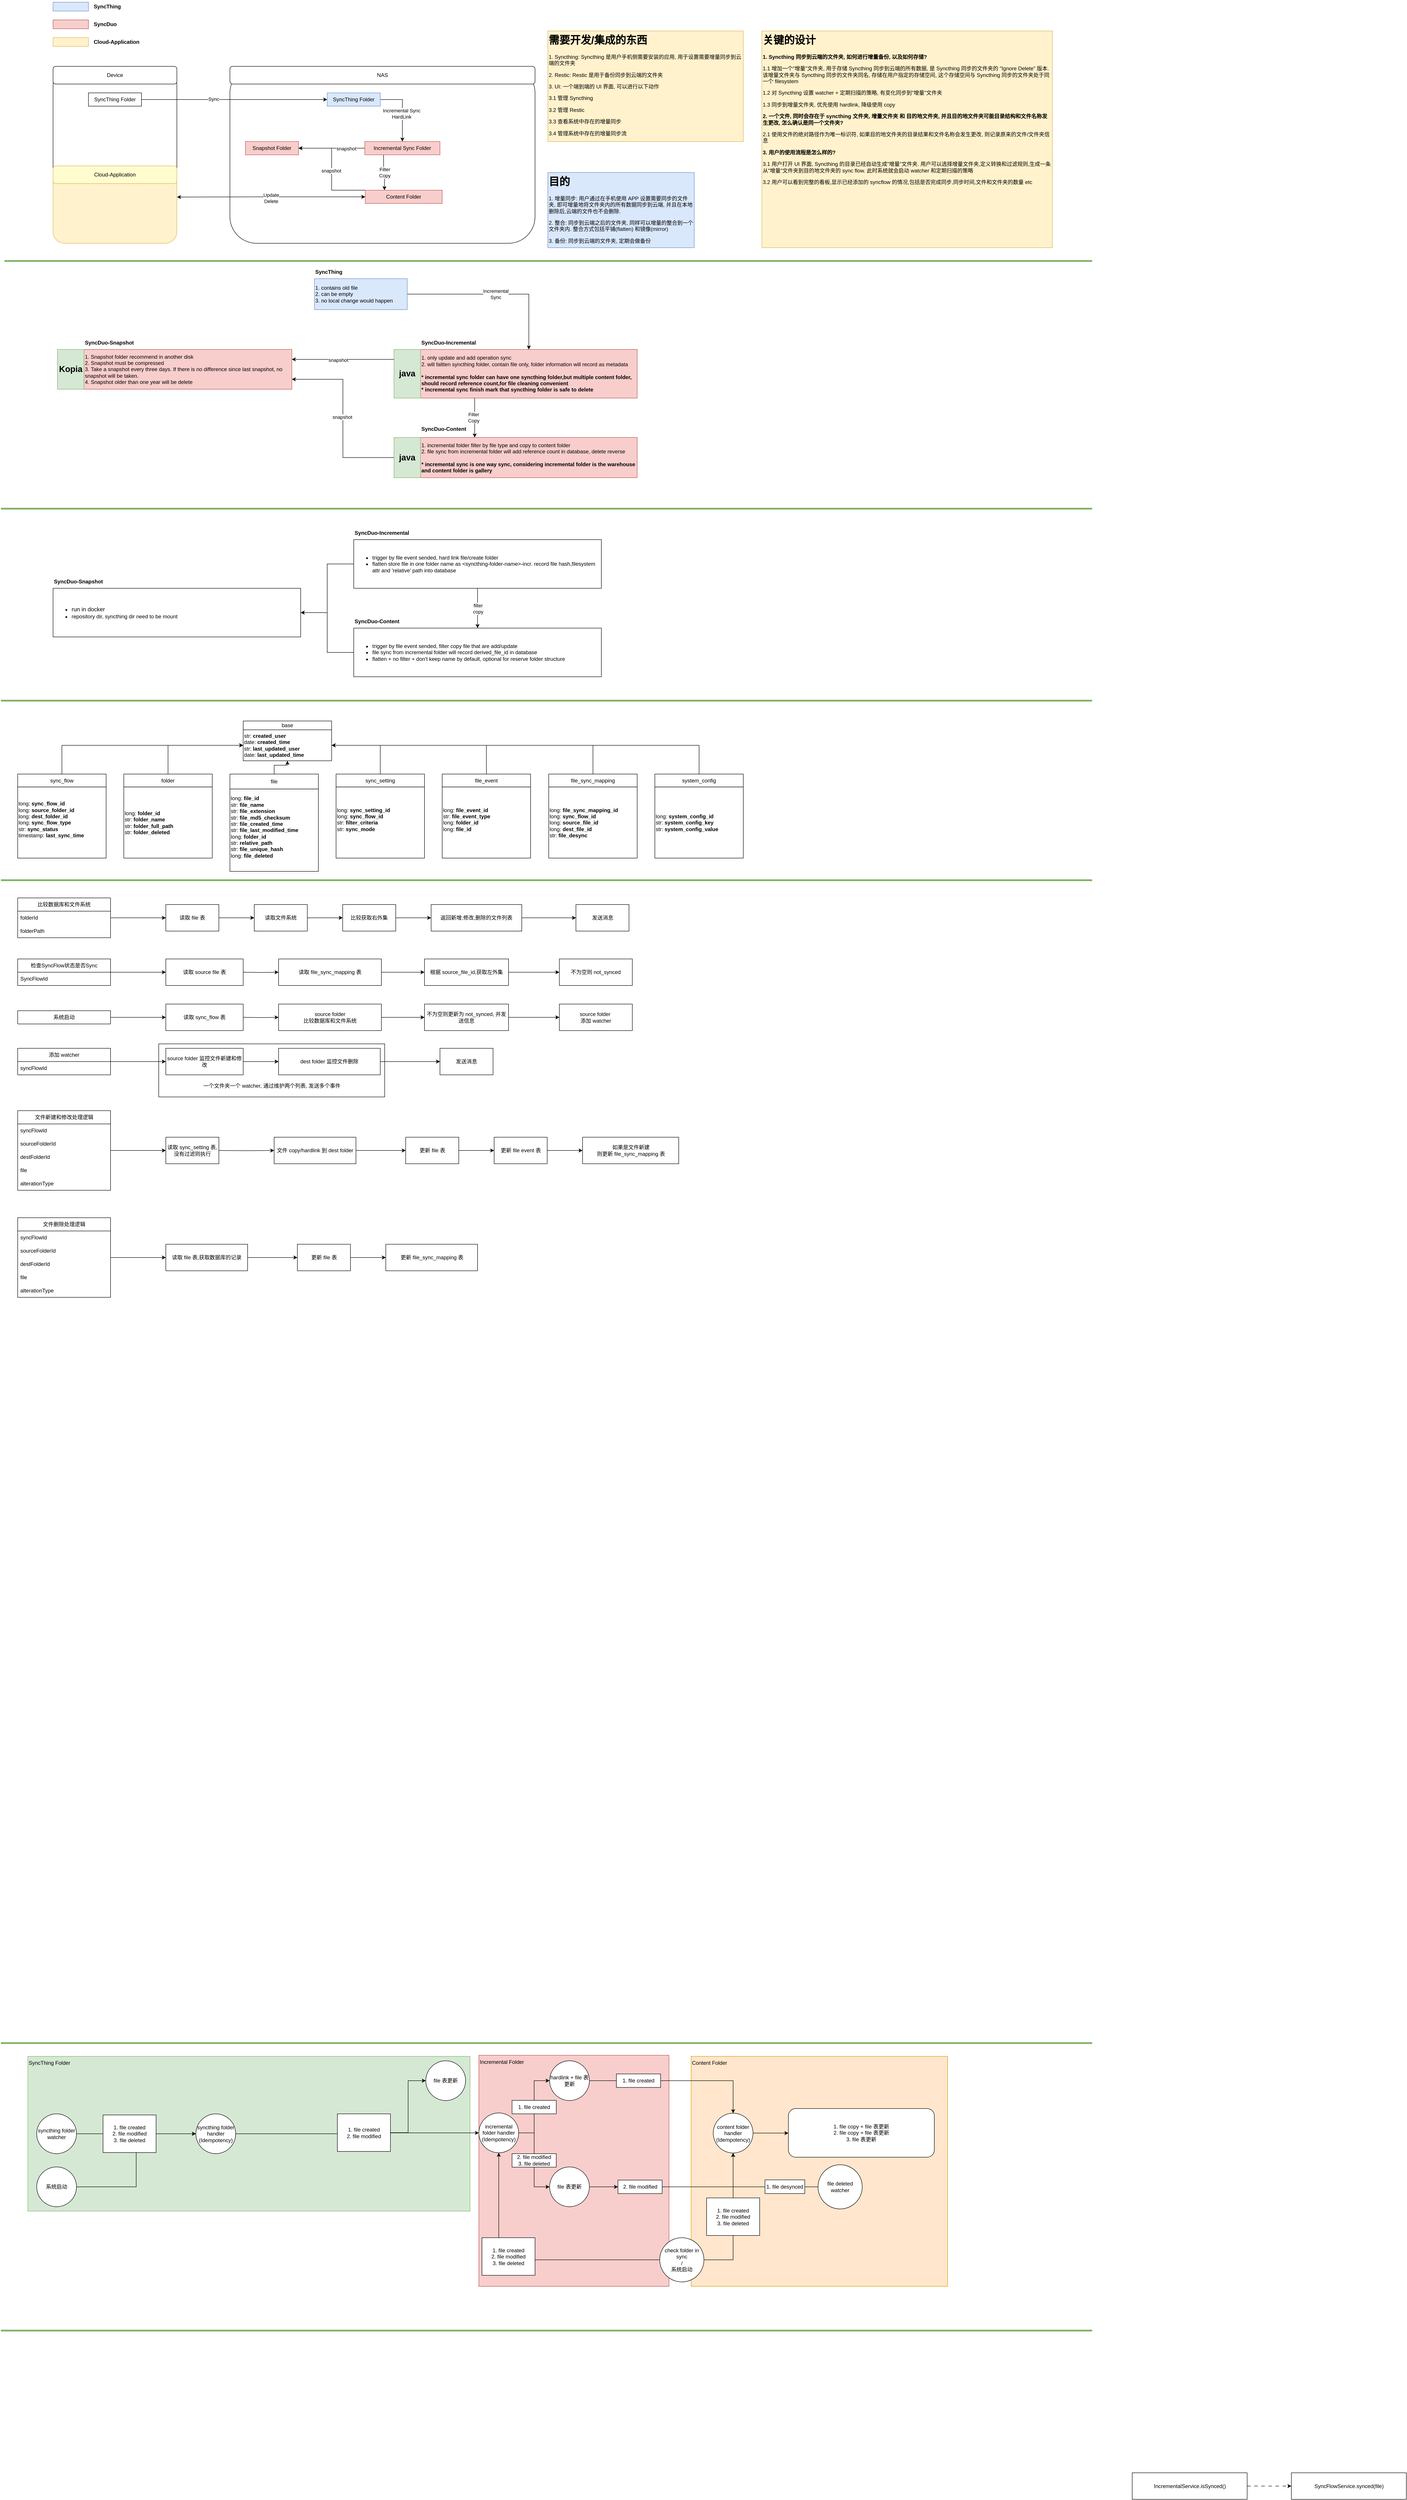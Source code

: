 <mxfile version="26.0.11">
  <diagram name="Page-1" id="c7558073-3199-34d8-9f00-42111426c3f3">
    <mxGraphModel dx="1105" dy="686" grid="1" gridSize="10" guides="1" tooltips="1" connect="1" arrows="1" fold="1" page="1" pageScale="1" pageWidth="826" pageHeight="1169" background="none" math="0" shadow="0">
      <root>
        <mxCell id="0" />
        <mxCell id="1" parent="0" />
        <mxCell id="VL8HydnOHBOMeqPfS8mZ-92" value="" style="whiteSpace=wrap;html=1;fontStyle=0;startSize=30;" vertex="1" parent="1">
          <mxGeometry x="359" y="2530" width="511" height="120" as="geometry" />
        </mxCell>
        <mxCell id="N8TZfUtTnZYkTw5RphFN-41" value="" style="rounded=0;whiteSpace=wrap;html=1;fillColor=#ffe6cc;strokeColor=#d79b00;" parent="1" vertex="1">
          <mxGeometry x="1563" y="4819" width="580" height="520" as="geometry" />
        </mxCell>
        <mxCell id="N8TZfUtTnZYkTw5RphFN-40" value="" style="rounded=0;whiteSpace=wrap;html=1;fillColor=#f8cecc;strokeColor=#b85450;" parent="1" vertex="1">
          <mxGeometry x="1083" y="4816.5" width="430" height="522.5" as="geometry" />
        </mxCell>
        <mxCell id="N8TZfUtTnZYkTw5RphFN-39" value="" style="rounded=0;whiteSpace=wrap;html=1;fillColor=#d5e8d4;strokeColor=#82b366;" parent="1" vertex="1">
          <mxGeometry x="63" y="4819" width="1000" height="350" as="geometry" />
        </mxCell>
        <mxCell id="FV4cB3aGJ8yGmwrdIlaF-99" value="" style="rounded=1;whiteSpace=wrap;html=1;" parent="1" vertex="1">
          <mxGeometry x="120" y="320" width="280" height="400" as="geometry" />
        </mxCell>
        <mxCell id="FV4cB3aGJ8yGmwrdIlaF-104" value="" style="rounded=1;whiteSpace=wrap;html=1;" parent="1" vertex="1">
          <mxGeometry x="520" y="320" width="690" height="400" as="geometry" />
        </mxCell>
        <mxCell id="FV4cB3aGJ8yGmwrdIlaF-96" value="Device" style="rounded=1;whiteSpace=wrap;html=1;" parent="1" vertex="1">
          <mxGeometry x="120" y="320" width="280" height="40" as="geometry" />
        </mxCell>
        <mxCell id="FV4cB3aGJ8yGmwrdIlaF-105" value="NAS" style="rounded=1;whiteSpace=wrap;html=1;" parent="1" vertex="1">
          <mxGeometry x="520" y="320" width="690" height="40" as="geometry" />
        </mxCell>
        <mxCell id="FV4cB3aGJ8yGmwrdIlaF-129" style="edgeStyle=orthogonalEdgeStyle;rounded=0;orthogonalLoop=1;jettySize=auto;html=1;exitX=1;exitY=0.5;exitDx=0;exitDy=0;" parent="1" source="p-s9N60HYd-SyPe_iOL1-13" target="FV4cB3aGJ8yGmwrdIlaF-127" edge="1">
          <mxGeometry relative="1" as="geometry">
            <Array as="points">
              <mxPoint x="910" y="395" />
            </Array>
            <mxPoint x="770" y="410" as="sourcePoint" />
          </mxGeometry>
        </mxCell>
        <mxCell id="FV4cB3aGJ8yGmwrdIlaF-133" value="Incremental Sync&lt;div&gt;HardLink&lt;/div&gt;" style="edgeLabel;html=1;align=center;verticalAlign=middle;resizable=0;points=[];" parent="FV4cB3aGJ8yGmwrdIlaF-129" vertex="1" connectable="0">
          <mxGeometry x="0.125" y="-2" relative="1" as="geometry">
            <mxPoint as="offset" />
          </mxGeometry>
        </mxCell>
        <mxCell id="FV4cB3aGJ8yGmwrdIlaF-144" value="" style="rounded=1;whiteSpace=wrap;html=1;fillColor=#fff2cc;strokeColor=#d6b656;" parent="1" vertex="1">
          <mxGeometry x="120" y="545" width="280" height="175" as="geometry" />
        </mxCell>
        <mxCell id="FV4cB3aGJ8yGmwrdIlaF-145" value="Cloud-Application" style="rounded=1;whiteSpace=wrap;html=1;fillColor=#FFFCCF;strokeColor=#d6b656;" parent="1" vertex="1">
          <mxGeometry x="120" y="545" width="280" height="40" as="geometry" />
        </mxCell>
        <mxCell id="FV4cB3aGJ8yGmwrdIlaF-147" style="edgeStyle=orthogonalEdgeStyle;rounded=0;orthogonalLoop=1;jettySize=auto;html=1;entryX=1.001;entryY=0.403;entryDx=0;entryDy=0;entryPerimeter=0;startArrow=classic;startFill=1;" parent="1" source="FV4cB3aGJ8yGmwrdIlaF-130" target="FV4cB3aGJ8yGmwrdIlaF-144" edge="1">
          <mxGeometry relative="1" as="geometry" />
        </mxCell>
        <mxCell id="FV4cB3aGJ8yGmwrdIlaF-152" value="Update&lt;div&gt;Delete&lt;/div&gt;" style="edgeLabel;html=1;align=center;verticalAlign=middle;resizable=0;points=[];" parent="FV4cB3aGJ8yGmwrdIlaF-147" vertex="1" connectable="0">
          <mxGeometry x="0.002" y="2" relative="1" as="geometry">
            <mxPoint as="offset" />
          </mxGeometry>
        </mxCell>
        <mxCell id="FV4cB3aGJ8yGmwrdIlaF-100" value="SyncThing Folder" style="text;html=1;align=center;verticalAlign=middle;whiteSpace=wrap;rounded=0;strokeColor=default;" parent="1" vertex="1">
          <mxGeometry x="200" y="380" width="120" height="30" as="geometry" />
        </mxCell>
        <mxCell id="FV4cB3aGJ8yGmwrdIlaF-108" style="edgeStyle=orthogonalEdgeStyle;rounded=0;orthogonalLoop=1;jettySize=auto;html=1;entryX=0;entryY=0.5;entryDx=0;entryDy=0;" parent="1" source="FV4cB3aGJ8yGmwrdIlaF-100" edge="1">
          <mxGeometry relative="1" as="geometry">
            <mxPoint x="740" y="395" as="targetPoint" />
          </mxGeometry>
        </mxCell>
        <mxCell id="FV4cB3aGJ8yGmwrdIlaF-121" value="Sync" style="edgeLabel;html=1;align=center;verticalAlign=middle;resizable=0;points=[];" parent="FV4cB3aGJ8yGmwrdIlaF-108" vertex="1" connectable="0">
          <mxGeometry x="-0.224" y="1" relative="1" as="geometry">
            <mxPoint as="offset" />
          </mxGeometry>
        </mxCell>
        <mxCell id="FV4cB3aGJ8yGmwrdIlaF-125" value="Snapshot Folder" style="text;html=1;align=center;verticalAlign=middle;whiteSpace=wrap;rounded=0;fillColor=#f8cecc;strokeColor=#b85450;" parent="1" vertex="1">
          <mxGeometry x="555" y="490" width="120" height="30" as="geometry" />
        </mxCell>
        <mxCell id="FV4cB3aGJ8yGmwrdIlaF-131" value="" style="edgeStyle=orthogonalEdgeStyle;rounded=0;orthogonalLoop=1;jettySize=auto;html=1;exitX=0.25;exitY=1;exitDx=0;exitDy=0;entryX=0.25;entryY=0;entryDx=0;entryDy=0;startArrow=none;startFill=0;" parent="1" source="FV4cB3aGJ8yGmwrdIlaF-127" target="FV4cB3aGJ8yGmwrdIlaF-130" edge="1">
          <mxGeometry relative="1" as="geometry">
            <Array as="points">
              <mxPoint x="868" y="560" />
              <mxPoint x="870" y="560" />
            </Array>
          </mxGeometry>
        </mxCell>
        <mxCell id="FV4cB3aGJ8yGmwrdIlaF-134" value="Filter&lt;div&gt;Copy&lt;/div&gt;" style="edgeLabel;html=1;align=center;verticalAlign=middle;resizable=0;points=[];" parent="FV4cB3aGJ8yGmwrdIlaF-131" vertex="1" connectable="0">
          <mxGeometry x="0.03" relative="1" as="geometry">
            <mxPoint as="offset" />
          </mxGeometry>
        </mxCell>
        <mxCell id="HABQAX602SkIrpShChZR-2" style="edgeStyle=orthogonalEdgeStyle;rounded=0;orthogonalLoop=1;jettySize=auto;html=1;entryX=1;entryY=0.5;entryDx=0;entryDy=0;" parent="1" source="FV4cB3aGJ8yGmwrdIlaF-127" target="FV4cB3aGJ8yGmwrdIlaF-125" edge="1">
          <mxGeometry relative="1" as="geometry" />
        </mxCell>
        <mxCell id="HABQAX602SkIrpShChZR-5" value="snapshot" style="edgeLabel;html=1;align=center;verticalAlign=middle;resizable=0;points=[];" parent="HABQAX602SkIrpShChZR-2" vertex="1" connectable="0">
          <mxGeometry x="-0.44" y="1" relative="1" as="geometry">
            <mxPoint as="offset" />
          </mxGeometry>
        </mxCell>
        <mxCell id="FV4cB3aGJ8yGmwrdIlaF-127" value="Incremental Sync Folder" style="text;html=1;align=center;verticalAlign=middle;whiteSpace=wrap;rounded=0;fillColor=#f8cecc;strokeColor=#b85450;" parent="1" vertex="1">
          <mxGeometry x="825" y="490" width="170" height="30" as="geometry" />
        </mxCell>
        <mxCell id="HABQAX602SkIrpShChZR-3" style="edgeStyle=orthogonalEdgeStyle;rounded=0;orthogonalLoop=1;jettySize=auto;html=1;entryX=1;entryY=0.5;entryDx=0;entryDy=0;exitX=0;exitY=0;exitDx=0;exitDy=0;" parent="1" source="FV4cB3aGJ8yGmwrdIlaF-130" target="FV4cB3aGJ8yGmwrdIlaF-125" edge="1">
          <mxGeometry relative="1" as="geometry">
            <Array as="points">
              <mxPoint x="750" y="600" />
              <mxPoint x="750" y="505" />
            </Array>
          </mxGeometry>
        </mxCell>
        <mxCell id="HABQAX602SkIrpShChZR-4" value="snapshot" style="edgeLabel;html=1;align=center;verticalAlign=middle;resizable=0;points=[];" parent="HABQAX602SkIrpShChZR-3" vertex="1" connectable="0">
          <mxGeometry x="-0.019" y="1" relative="1" as="geometry">
            <mxPoint as="offset" />
          </mxGeometry>
        </mxCell>
        <mxCell id="FV4cB3aGJ8yGmwrdIlaF-130" value="Content Folder" style="text;html=1;align=center;verticalAlign=middle;whiteSpace=wrap;rounded=0;fillColor=#f8cecc;strokeColor=#b85450;" parent="1" vertex="1">
          <mxGeometry x="826" y="600" width="174" height="30" as="geometry" />
        </mxCell>
        <mxCell id="p-s9N60HYd-SyPe_iOL1-1" value="" style="rounded=0;whiteSpace=wrap;html=1;fillColor=#dae8fc;strokeColor=#6c8ebf;" parent="1" vertex="1">
          <mxGeometry x="120" y="175" width="80" height="20" as="geometry" />
        </mxCell>
        <mxCell id="p-s9N60HYd-SyPe_iOL1-2" value="SyncThing" style="text;html=1;align=left;verticalAlign=middle;whiteSpace=wrap;rounded=0;fontStyle=1" parent="1" vertex="1">
          <mxGeometry x="210" y="170" width="60" height="30" as="geometry" />
        </mxCell>
        <mxCell id="p-s9N60HYd-SyPe_iOL1-3" value="" style="rounded=0;whiteSpace=wrap;html=1;fillColor=#f8cecc;strokeColor=#b85450;" parent="1" vertex="1">
          <mxGeometry x="120" y="215" width="80" height="20" as="geometry" />
        </mxCell>
        <mxCell id="p-s9N60HYd-SyPe_iOL1-4" value="SyncDuo" style="text;html=1;align=left;verticalAlign=middle;whiteSpace=wrap;rounded=0;fontStyle=1" parent="1" vertex="1">
          <mxGeometry x="210" y="210" width="60" height="30" as="geometry" />
        </mxCell>
        <mxCell id="p-s9N60HYd-SyPe_iOL1-5" value="" style="rounded=0;whiteSpace=wrap;html=1;fillColor=#fff2cc;strokeColor=#d6b656;" parent="1" vertex="1">
          <mxGeometry x="120" y="255" width="80" height="20" as="geometry" />
        </mxCell>
        <mxCell id="p-s9N60HYd-SyPe_iOL1-6" value="Cloud-Application" style="text;html=1;align=left;verticalAlign=middle;whiteSpace=wrap;rounded=0;fontStyle=1" parent="1" vertex="1">
          <mxGeometry x="210" y="250" width="130" height="30" as="geometry" />
        </mxCell>
        <mxCell id="p-s9N60HYd-SyPe_iOL1-13" value="SyncThing Folder" style="text;html=1;align=center;verticalAlign=middle;whiteSpace=wrap;rounded=0;fillColor=#dae8fc;strokeColor=#6c8ebf;" parent="1" vertex="1">
          <mxGeometry x="740" y="380" width="120" height="30" as="geometry" />
        </mxCell>
        <mxCell id="p-s9N60HYd-SyPe_iOL1-9" value="1. Snapshot folder recommend in another disk&lt;div&gt;2. Snapshot must be compressed&lt;/div&gt;&lt;div&gt;3.&amp;nbsp;Take a snapshot every three days. If there is no difference since last snapshot, no snapshot will be taken.&lt;/div&gt;&lt;div&gt;4. Snapshot older than one year will be delete&lt;/div&gt;" style="text;html=1;align=left;verticalAlign=middle;whiteSpace=wrap;rounded=0;fillColor=#f8cecc;strokeColor=#b85450;" parent="1" vertex="1">
          <mxGeometry x="190" y="960" width="470" height="90" as="geometry" />
        </mxCell>
        <mxCell id="p-s9N60HYd-SyPe_iOL1-12" value="SyncDuo-Snapshot" style="text;html=1;align=left;verticalAlign=middle;whiteSpace=wrap;rounded=0;fontStyle=1" parent="1" vertex="1">
          <mxGeometry x="190" y="930" width="165" height="30" as="geometry" />
        </mxCell>
        <mxCell id="oRY6-fE0OnWp-fExXrlh-18" style="edgeStyle=orthogonalEdgeStyle;rounded=0;orthogonalLoop=1;jettySize=auto;html=1;entryX=0.25;entryY=0;entryDx=0;entryDy=0;exitX=0.25;exitY=1;exitDx=0;exitDy=0;" parent="1" source="p-s9N60HYd-SyPe_iOL1-18" target="RCgKCgoef3klD9U7Rnbw-1" edge="1">
          <mxGeometry relative="1" as="geometry">
            <Array as="points">
              <mxPoint x="1074" y="1100" />
              <mxPoint x="1074" y="1100" />
            </Array>
          </mxGeometry>
        </mxCell>
        <mxCell id="oRY6-fE0OnWp-fExXrlh-23" value="Filter&lt;div&gt;Copy&lt;/div&gt;" style="edgeLabel;html=1;align=center;verticalAlign=middle;resizable=0;points=[];" parent="oRY6-fE0OnWp-fExXrlh-18" vertex="1" connectable="0">
          <mxGeometry x="-0.013" y="-3" relative="1" as="geometry">
            <mxPoint as="offset" />
          </mxGeometry>
        </mxCell>
        <mxCell id="p-s9N60HYd-SyPe_iOL1-18" value="1. only update and add operation sync&lt;div&gt;2. will faltten syncthing folder, contain file only, folder information will record as metadata&lt;/div&gt;&lt;div&gt;&lt;div&gt;&lt;br&gt;&lt;div&gt;&lt;b&gt;* incremental sync folder can have one syncthing folder,but multiple content folder, should record&amp;nbsp;reference count,for file cleaning convenient&lt;/b&gt;&lt;/div&gt;&lt;div&gt;&lt;b&gt;*&amp;nbsp;&lt;span style=&quot;background-color: initial;&quot;&gt;incremental sync finish mark that syncthing folder is safe to delete&lt;/span&gt;&lt;/b&gt;&lt;/div&gt;&lt;/div&gt;&lt;/div&gt;" style="text;html=1;align=left;verticalAlign=middle;whiteSpace=wrap;rounded=0;fillColor=#f8cecc;strokeColor=#b85450;" parent="1" vertex="1">
          <mxGeometry x="951" y="960" width="490" height="110" as="geometry" />
        </mxCell>
        <mxCell id="p-s9N60HYd-SyPe_iOL1-19" value="SyncDuo-Incremental" style="text;html=1;align=left;verticalAlign=middle;whiteSpace=wrap;rounded=0;fontStyle=1" parent="1" vertex="1">
          <mxGeometry x="951" y="930" width="165" height="30" as="geometry" />
        </mxCell>
        <mxCell id="oRY6-fE0OnWp-fExXrlh-17" value="Incremental&lt;div&gt;Sync&lt;/div&gt;" style="edgeStyle=orthogonalEdgeStyle;rounded=0;orthogonalLoop=1;jettySize=auto;html=1;" parent="1" source="p-s9N60HYd-SyPe_iOL1-8" target="p-s9N60HYd-SyPe_iOL1-18" edge="1">
          <mxGeometry relative="1" as="geometry">
            <mxPoint as="offset" />
          </mxGeometry>
        </mxCell>
        <mxCell id="RCgKCgoef3klD9U7Rnbw-1" value="1. incremental folder filter by file type and copy to content folder&lt;div&gt;2. file sync from incremental folder will add reference count in database, delete reverse&lt;br&gt;&lt;div&gt;&lt;br&gt;&lt;/div&gt;&lt;div&gt;&lt;b&gt;* incremental sync is one way sync, considering incremental folder is the warehouse and content folder is gallery&lt;/b&gt;&lt;/div&gt;&lt;/div&gt;" style="text;html=1;align=left;verticalAlign=middle;whiteSpace=wrap;rounded=0;fillColor=#f8cecc;strokeColor=#b85450;" parent="1" vertex="1">
          <mxGeometry x="951" y="1159" width="490" height="91" as="geometry" />
        </mxCell>
        <mxCell id="RCgKCgoef3klD9U7Rnbw-2" value="SyncDuo-Content" style="text;html=1;align=left;verticalAlign=middle;whiteSpace=wrap;rounded=0;fontStyle=1" parent="1" vertex="1">
          <mxGeometry x="950.999" y="1120" width="172.021" height="39" as="geometry" />
        </mxCell>
        <mxCell id="p-s9N60HYd-SyPe_iOL1-8" value="1. contains old file&lt;div&gt;2. can be empty&lt;/div&gt;&lt;div&gt;3. no local change would happen&lt;/div&gt;" style="text;html=1;align=left;verticalAlign=middle;whiteSpace=wrap;rounded=0;fillColor=#dae8fc;strokeColor=#6c8ebf;" parent="1" vertex="1">
          <mxGeometry x="711" y="800" width="210" height="70" as="geometry" />
        </mxCell>
        <mxCell id="p-s9N60HYd-SyPe_iOL1-11" value="SyncThing" style="text;html=1;align=left;verticalAlign=middle;whiteSpace=wrap;rounded=0;fontStyle=1" parent="1" vertex="1">
          <mxGeometry x="711" y="770" width="60" height="30" as="geometry" />
        </mxCell>
        <mxCell id="oRY6-fE0OnWp-fExXrlh-24" value="Kopia" style="text;html=1;align=center;verticalAlign=middle;whiteSpace=wrap;rounded=0;fillColor=#d5e8d4;strokeColor=#82b366;fontStyle=1;fontSize=19;" parent="1" vertex="1">
          <mxGeometry x="130" y="960" width="60" height="90" as="geometry" />
        </mxCell>
        <mxCell id="oRY6-fE0OnWp-fExXrlh-25" value="java" style="text;html=1;align=center;verticalAlign=middle;whiteSpace=wrap;rounded=0;fillColor=#d5e8d4;strokeColor=#82b366;fontStyle=1;fontSize=19;" parent="1" vertex="1">
          <mxGeometry x="891" y="960" width="60" height="110" as="geometry" />
        </mxCell>
        <mxCell id="HABQAX602SkIrpShChZR-8" style="edgeStyle=orthogonalEdgeStyle;rounded=0;orthogonalLoop=1;jettySize=auto;html=1;entryX=1;entryY=0.75;entryDx=0;entryDy=0;" parent="1" source="oRY6-fE0OnWp-fExXrlh-26" target="p-s9N60HYd-SyPe_iOL1-9" edge="1">
          <mxGeometry relative="1" as="geometry" />
        </mxCell>
        <mxCell id="HABQAX602SkIrpShChZR-10" value="snapshot" style="edgeLabel;html=1;align=center;verticalAlign=middle;resizable=0;points=[];" parent="HABQAX602SkIrpShChZR-8" vertex="1" connectable="0">
          <mxGeometry x="0.014" y="2" relative="1" as="geometry">
            <mxPoint as="offset" />
          </mxGeometry>
        </mxCell>
        <mxCell id="oRY6-fE0OnWp-fExXrlh-26" value="java" style="text;html=1;align=center;verticalAlign=middle;whiteSpace=wrap;rounded=0;fillColor=#d5e8d4;strokeColor=#82b366;fontStyle=1;fontSize=19;" parent="1" vertex="1">
          <mxGeometry x="891" y="1159" width="60" height="91" as="geometry" />
        </mxCell>
        <mxCell id="_8dwR4073q-e48-UyYh1-1" value="&lt;ul&gt;&lt;li&gt;&lt;span style=&quot;font-size: 13px;&quot;&gt;run in docker&lt;/span&gt;&lt;/li&gt;&lt;li&gt;&lt;span style=&quot;font-size: 13px;&quot;&gt;&lt;span style=&quot;font-size: 12px;&quot;&gt;repository dir, syncthing dir need to be mount&lt;/span&gt;&lt;/span&gt;&lt;/li&gt;&lt;/ul&gt;" style="rounded=0;whiteSpace=wrap;html=1;align=left;" parent="1" vertex="1">
          <mxGeometry x="120" y="1500" width="560" height="110" as="geometry" />
        </mxCell>
        <mxCell id="ec7xJqQuYl15cwVy1hZ_-2" value="" style="endArrow=none;html=1;rounded=0;fontStyle=0;strokeWidth=4;fillColor=#d5e8d4;strokeColor=#82b366;" parent="1" edge="1">
          <mxGeometry width="50" height="50" relative="1" as="geometry">
            <mxPoint x="10" y="760" as="sourcePoint" />
            <mxPoint x="2470" y="760" as="targetPoint" />
          </mxGeometry>
        </mxCell>
        <mxCell id="ec7xJqQuYl15cwVy1hZ_-3" value="" style="endArrow=none;html=1;rounded=0;fontStyle=0;strokeWidth=4;fillColor=#d5e8d4;strokeColor=#82b366;" parent="1" edge="1">
          <mxGeometry width="50" height="50" relative="1" as="geometry">
            <mxPoint x="2" y="1320" as="sourcePoint" />
            <mxPoint x="2470" y="1320" as="targetPoint" />
          </mxGeometry>
        </mxCell>
        <mxCell id="ec7xJqQuYl15cwVy1hZ_-4" value="SyncDuo-Snapshot" style="text;html=1;align=left;verticalAlign=middle;whiteSpace=wrap;rounded=0;fontStyle=1" parent="1" vertex="1">
          <mxGeometry x="120" y="1470" width="165" height="30" as="geometry" />
        </mxCell>
        <mxCell id="ECWo1m8Fi9RXr4LYJiaZ-4" style="edgeStyle=orthogonalEdgeStyle;rounded=0;orthogonalLoop=1;jettySize=auto;html=1;entryX=1;entryY=0.5;entryDx=0;entryDy=0;" parent="1" source="ec7xJqQuYl15cwVy1hZ_-6" target="_8dwR4073q-e48-UyYh1-1" edge="1">
          <mxGeometry relative="1" as="geometry" />
        </mxCell>
        <mxCell id="wrEZppvQPQj9igWy5DTG-1" style="edgeStyle=orthogonalEdgeStyle;rounded=0;orthogonalLoop=1;jettySize=auto;html=1;exitX=0.5;exitY=1;exitDx=0;exitDy=0;entryX=0.5;entryY=0;entryDx=0;entryDy=0;" parent="1" source="ec7xJqQuYl15cwVy1hZ_-6" target="ec7xJqQuYl15cwVy1hZ_-8" edge="1">
          <mxGeometry relative="1" as="geometry" />
        </mxCell>
        <mxCell id="wrEZppvQPQj9igWy5DTG-2" value="filter&lt;div&gt;copy&lt;/div&gt;" style="edgeLabel;html=1;align=center;verticalAlign=middle;resizable=0;points=[];" parent="wrEZppvQPQj9igWy5DTG-1" vertex="1" connectable="0">
          <mxGeometry x="0.013" y="1" relative="1" as="geometry">
            <mxPoint as="offset" />
          </mxGeometry>
        </mxCell>
        <mxCell id="ec7xJqQuYl15cwVy1hZ_-6" value="&lt;ul&gt;&lt;li&gt;trigger by file event sended, hard link file/create folder&lt;/li&gt;&lt;li&gt;flatten store file in one folder name as &amp;lt;syncthing-folder-name&amp;gt;-incr. record file hash,filesystem attr and &#39;relative&#39; path into database&lt;/li&gt;&lt;/ul&gt;" style="rounded=0;whiteSpace=wrap;html=1;align=left;" parent="1" vertex="1">
          <mxGeometry x="800" y="1390" width="560" height="110" as="geometry" />
        </mxCell>
        <mxCell id="ec7xJqQuYl15cwVy1hZ_-7" value="SyncDuo-Incremental" style="text;html=1;align=left;verticalAlign=middle;whiteSpace=wrap;rounded=0;fontStyle=1" parent="1" vertex="1">
          <mxGeometry x="800" y="1360" width="165" height="30" as="geometry" />
        </mxCell>
        <mxCell id="ECWo1m8Fi9RXr4LYJiaZ-5" style="edgeStyle=orthogonalEdgeStyle;rounded=0;orthogonalLoop=1;jettySize=auto;html=1;entryX=1;entryY=0.5;entryDx=0;entryDy=0;" parent="1" source="ec7xJqQuYl15cwVy1hZ_-8" target="_8dwR4073q-e48-UyYh1-1" edge="1">
          <mxGeometry relative="1" as="geometry" />
        </mxCell>
        <mxCell id="ec7xJqQuYl15cwVy1hZ_-8" value="&lt;ul&gt;&lt;li&gt;trigger by file event sended, filter copy file that are add/update&lt;/li&gt;&lt;li&gt;file sync from incremental folder will record derived_file_id in database&lt;br&gt;&lt;/li&gt;&lt;li&gt;flatten + no filter + don&#39;t keep name by default, optional for reserve folder structure&lt;/li&gt;&lt;/ul&gt;" style="rounded=0;whiteSpace=wrap;html=1;align=left;" parent="1" vertex="1">
          <mxGeometry x="800" y="1590" width="560" height="110" as="geometry" />
        </mxCell>
        <mxCell id="ec7xJqQuYl15cwVy1hZ_-9" value="SyncDuo-Content" style="text;html=1;align=left;verticalAlign=middle;whiteSpace=wrap;rounded=0;fontStyle=1" parent="1" vertex="1">
          <mxGeometry x="800" y="1560" width="165" height="30" as="geometry" />
        </mxCell>
        <mxCell id="HABQAX602SkIrpShChZR-12" style="edgeStyle=orthogonalEdgeStyle;rounded=0;orthogonalLoop=1;jettySize=auto;html=1;entryX=1;entryY=0.25;entryDx=0;entryDy=0;" parent="1" source="oRY6-fE0OnWp-fExXrlh-25" target="p-s9N60HYd-SyPe_iOL1-9" edge="1">
          <mxGeometry relative="1" as="geometry">
            <Array as="points">
              <mxPoint x="776" y="983" />
            </Array>
          </mxGeometry>
        </mxCell>
        <mxCell id="HABQAX602SkIrpShChZR-13" value="snapshot" style="edgeLabel;html=1;align=center;verticalAlign=middle;resizable=0;points=[];" parent="HABQAX602SkIrpShChZR-12" vertex="1" connectable="0">
          <mxGeometry x="0.089" y="1" relative="1" as="geometry">
            <mxPoint as="offset" />
          </mxGeometry>
        </mxCell>
        <mxCell id="Pt8NlPGo18cKOHMlV979-3" value="" style="endArrow=none;html=1;rounded=0;fontStyle=0;strokeWidth=4;fillColor=#d5e8d4;strokeColor=#82b366;" parent="1" edge="1">
          <mxGeometry width="50" height="50" relative="1" as="geometry">
            <mxPoint x="2" y="1754" as="sourcePoint" />
            <mxPoint x="2470" y="1754" as="targetPoint" />
          </mxGeometry>
        </mxCell>
        <mxCell id="IIC6WvYA1fez5i_vmn7t-14" value="" style="group" parent="1" vertex="1" connectable="0">
          <mxGeometry x="550" y="1800" width="200" height="90" as="geometry" />
        </mxCell>
        <mxCell id="IIC6WvYA1fez5i_vmn7t-12" value="base" style="rounded=0;whiteSpace=wrap;html=1;" parent="IIC6WvYA1fez5i_vmn7t-14" vertex="1">
          <mxGeometry width="200" height="20" as="geometry" />
        </mxCell>
        <mxCell id="IIC6WvYA1fez5i_vmn7t-13" value="str: &lt;b&gt;created_user&lt;/b&gt;&lt;div&gt;date: &lt;b&gt;created_time&lt;/b&gt;&lt;/div&gt;&lt;div&gt;str: &lt;b&gt;last_updated_user&lt;/b&gt;&lt;/div&gt;&lt;div&gt;date: &lt;b&gt;last_updated_time&lt;/b&gt;&lt;/div&gt;" style="rounded=0;whiteSpace=wrap;html=1;align=left;" parent="IIC6WvYA1fez5i_vmn7t-14" vertex="1">
          <mxGeometry y="20" width="200" height="70" as="geometry" />
        </mxCell>
        <mxCell id="IIC6WvYA1fez5i_vmn7t-15" value="" style="group" parent="1" vertex="1" connectable="0">
          <mxGeometry x="280" y="1920" width="200" height="190" as="geometry" />
        </mxCell>
        <mxCell id="IIC6WvYA1fez5i_vmn7t-16" value="folder" style="rounded=0;whiteSpace=wrap;html=1;" parent="IIC6WvYA1fez5i_vmn7t-15" vertex="1">
          <mxGeometry width="200" height="29.231" as="geometry" />
        </mxCell>
        <mxCell id="IIC6WvYA1fez5i_vmn7t-17" value="&lt;div&gt;long: &lt;b&gt;folder_id&lt;/b&gt;&lt;/div&gt;&lt;div&gt;str: &lt;b&gt;folder_name&lt;/b&gt;&lt;/div&gt;&lt;div&gt;str: &lt;b&gt;folder_full_path&lt;/b&gt;&lt;/div&gt;&lt;div&gt;str: &lt;b&gt;folder_deleted&lt;/b&gt;&lt;/div&gt;" style="rounded=0;whiteSpace=wrap;html=1;align=left;" parent="IIC6WvYA1fez5i_vmn7t-15" vertex="1">
          <mxGeometry y="29.231" width="200" height="160.769" as="geometry" />
        </mxCell>
        <mxCell id="IIC6WvYA1fez5i_vmn7t-18" style="edgeStyle=orthogonalEdgeStyle;rounded=0;orthogonalLoop=1;jettySize=auto;html=1;entryX=0;entryY=0.5;entryDx=0;entryDy=0;" parent="1" source="IIC6WvYA1fez5i_vmn7t-16" target="IIC6WvYA1fez5i_vmn7t-13" edge="1">
          <mxGeometry relative="1" as="geometry">
            <Array as="points">
              <mxPoint x="380" y="1855" />
            </Array>
          </mxGeometry>
        </mxCell>
        <mxCell id="IIC6WvYA1fez5i_vmn7t-51" value="" style="endArrow=none;html=1;rounded=0;fontStyle=0;strokeWidth=4;fillColor=#d5e8d4;strokeColor=#82b366;" parent="1" edge="1">
          <mxGeometry width="50" height="50" relative="1" as="geometry">
            <mxPoint x="2" y="2160" as="sourcePoint" />
            <mxPoint x="2470" y="2160" as="targetPoint" />
          </mxGeometry>
        </mxCell>
        <mxCell id="IcKSqmq6yABAYZnoPidn-6" value="" style="group" parent="1" vertex="1" connectable="0">
          <mxGeometry x="40" y="1920" width="200" height="190" as="geometry" />
        </mxCell>
        <mxCell id="IcKSqmq6yABAYZnoPidn-7" value="sync_flow" style="rounded=0;whiteSpace=wrap;html=1;" parent="IcKSqmq6yABAYZnoPidn-6" vertex="1">
          <mxGeometry width="200" height="29.231" as="geometry" />
        </mxCell>
        <mxCell id="IcKSqmq6yABAYZnoPidn-8" value="&lt;div&gt;long: &lt;b&gt;sync_flow_id&lt;/b&gt;&lt;/div&gt;&lt;div&gt;long: &lt;b&gt;source_folder_id&lt;/b&gt;&lt;/div&gt;&lt;div&gt;long: &lt;b&gt;dest_folder_id&lt;/b&gt;&lt;/div&gt;&lt;div&gt;long:&lt;b&gt; sync_flow_type&lt;/b&gt;&lt;/div&gt;&lt;div&gt;str:&lt;b&gt; sync_status&lt;/b&gt;&lt;/div&gt;&lt;div&gt;&lt;div&gt;timestamp:&lt;b&gt;&amp;nbsp;last_sync_time&lt;/b&gt;&lt;/div&gt;&lt;/div&gt;&lt;div&gt;&lt;b&gt;&lt;br&gt;&lt;/b&gt;&lt;/div&gt;" style="rounded=0;whiteSpace=wrap;html=1;align=left;" parent="IcKSqmq6yABAYZnoPidn-6" vertex="1">
          <mxGeometry y="29.231" width="200" height="160.769" as="geometry" />
        </mxCell>
        <mxCell id="IcKSqmq6yABAYZnoPidn-9" style="edgeStyle=orthogonalEdgeStyle;rounded=0;orthogonalLoop=1;jettySize=auto;html=1;entryX=0;entryY=0.5;entryDx=0;entryDy=0;" parent="1" source="IcKSqmq6yABAYZnoPidn-7" target="IIC6WvYA1fez5i_vmn7t-13" edge="1">
          <mxGeometry relative="1" as="geometry">
            <Array as="points">
              <mxPoint x="140" y="1855" />
            </Array>
          </mxGeometry>
        </mxCell>
        <mxCell id="2OahrU1iOWOdpbc31MzJ-1" style="edgeStyle=orthogonalEdgeStyle;rounded=0;orthogonalLoop=1;jettySize=auto;html=1;exitX=0.5;exitY=0;exitDx=0;exitDy=0;entryX=1;entryY=0.5;entryDx=0;entryDy=0;" parent="1" source="IIC6WvYA1fez5i_vmn7t-27" target="IIC6WvYA1fez5i_vmn7t-13" edge="1">
          <mxGeometry relative="1" as="geometry" />
        </mxCell>
        <mxCell id="IIC6WvYA1fez5i_vmn7t-26" value="" style="group;strokeColor=default;" parent="1" vertex="1" connectable="0">
          <mxGeometry x="760" y="1920" width="200" height="190" as="geometry" />
        </mxCell>
        <mxCell id="IIC6WvYA1fez5i_vmn7t-27" value="sync_setting" style="rounded=0;whiteSpace=wrap;html=1;" parent="IIC6WvYA1fez5i_vmn7t-26" vertex="1">
          <mxGeometry width="200" height="29.231" as="geometry" />
        </mxCell>
        <mxCell id="IIC6WvYA1fez5i_vmn7t-28" value="&lt;div&gt;long: &lt;b&gt;sync_setting_id&lt;/b&gt;&lt;/div&gt;&lt;div&gt;long: &lt;b&gt;sync_flow_id&lt;/b&gt;&lt;/div&gt;&lt;div&gt;str:&lt;b&gt;&amp;nbsp;filter_&lt;/b&gt;&lt;span style=&quot;background-color: initial;&quot;&gt;&lt;b&gt;criteria&lt;/b&gt;&lt;/span&gt;&lt;/div&gt;&lt;div&gt;str: &lt;b&gt;sync_mode&lt;/b&gt;&lt;/div&gt;&lt;div&gt;&lt;b&gt;&lt;br&gt;&lt;/b&gt;&lt;/div&gt;" style="rounded=0;whiteSpace=wrap;html=1;align=left;" parent="IIC6WvYA1fez5i_vmn7t-26" vertex="1">
          <mxGeometry y="29.231" width="200" height="160.769" as="geometry" />
        </mxCell>
        <mxCell id="2OahrU1iOWOdpbc31MzJ-9" value="" style="group" parent="1" vertex="1" connectable="0">
          <mxGeometry x="520" y="1920" width="200" height="220" as="geometry" />
        </mxCell>
        <mxCell id="2OahrU1iOWOdpbc31MzJ-10" value="file" style="rounded=0;whiteSpace=wrap;html=1;" parent="2OahrU1iOWOdpbc31MzJ-9" vertex="1">
          <mxGeometry width="200" height="33.846" as="geometry" />
        </mxCell>
        <mxCell id="2OahrU1iOWOdpbc31MzJ-11" value="&lt;div&gt;long: &lt;b&gt;file_id&lt;/b&gt;&lt;/div&gt;&lt;div&gt;str: &lt;b&gt;file_name&lt;/b&gt;&lt;/div&gt;&lt;div&gt;str:&lt;b&gt; file_extension&lt;/b&gt;&lt;/div&gt;&lt;div&gt;str: &lt;b&gt;file_md5_checksum&lt;/b&gt;&lt;/div&gt;&lt;div&gt;str:&lt;b&gt; file_created_time&lt;/b&gt;&lt;/div&gt;&lt;div&gt;str: &lt;b&gt;file_last_modified_time&lt;/b&gt;&lt;/div&gt;&lt;div&gt;long:&amp;nbsp;&lt;b&gt;folder_id&lt;/b&gt;&lt;/div&gt;&lt;div&gt;str: &lt;b&gt;relative_path&lt;/b&gt;&lt;/div&gt;&lt;div&gt;str:&amp;nbsp;&lt;b&gt;file_unique_hash&lt;/b&gt;&lt;/div&gt;&lt;div&gt;long:&lt;b&gt; file_deleted&lt;/b&gt;&lt;/div&gt;&lt;div&gt;&lt;b&gt;&lt;br&gt;&lt;/b&gt;&lt;/div&gt;" style="rounded=0;whiteSpace=wrap;html=1;align=left;" parent="2OahrU1iOWOdpbc31MzJ-9" vertex="1">
          <mxGeometry y="33.846" width="200" height="186.154" as="geometry" />
        </mxCell>
        <mxCell id="2OahrU1iOWOdpbc31MzJ-12" style="edgeStyle=orthogonalEdgeStyle;rounded=0;orthogonalLoop=1;jettySize=auto;html=1;exitX=0.5;exitY=0;exitDx=0;exitDy=0;entryX=0.5;entryY=1;entryDx=0;entryDy=0;" parent="1" source="2OahrU1iOWOdpbc31MzJ-10" target="IIC6WvYA1fez5i_vmn7t-13" edge="1">
          <mxGeometry relative="1" as="geometry" />
        </mxCell>
        <mxCell id="sbHoZh1LaJMdw1J6sQwc-12" value="" style="edgeStyle=orthogonalEdgeStyle;rounded=0;orthogonalLoop=1;jettySize=auto;html=1;" parent="1" edge="1">
          <mxGeometry relative="1" as="geometry">
            <mxPoint x="160" y="2990" as="sourcePoint" />
          </mxGeometry>
        </mxCell>
        <mxCell id="sbHoZh1LaJMdw1J6sQwc-14" value="" style="edgeStyle=orthogonalEdgeStyle;rounded=0;orthogonalLoop=1;jettySize=auto;html=1;" parent="1" edge="1">
          <mxGeometry relative="1" as="geometry">
            <mxPoint x="440" y="2990" as="sourcePoint" />
          </mxGeometry>
        </mxCell>
        <mxCell id="sbHoZh1LaJMdw1J6sQwc-18" value="" style="edgeStyle=orthogonalEdgeStyle;rounded=0;orthogonalLoop=1;jettySize=auto;html=1;" parent="1" edge="1">
          <mxGeometry relative="1" as="geometry">
            <mxPoint x="1000" y="2990" as="sourcePoint" />
          </mxGeometry>
        </mxCell>
        <mxCell id="cf86srCdNygjhOp1ZflU-1" value="" style="endArrow=none;html=1;rounded=0;fontStyle=0;strokeWidth=4;fillColor=#d5e8d4;strokeColor=#82b366;" parent="1" edge="1">
          <mxGeometry width="50" height="50" relative="1" as="geometry">
            <mxPoint x="2" y="4789" as="sourcePoint" />
            <mxPoint x="2470" y="4789" as="targetPoint" />
          </mxGeometry>
        </mxCell>
        <mxCell id="KA9MhgIcNHi_ZDQb_dAg-24" style="edgeStyle=orthogonalEdgeStyle;rounded=0;orthogonalLoop=1;jettySize=auto;html=1;entryX=0;entryY=0.5;entryDx=0;entryDy=0;" parent="1" source="cf86srCdNygjhOp1ZflU-2" target="N8TZfUtTnZYkTw5RphFN-18" edge="1">
          <mxGeometry relative="1" as="geometry" />
        </mxCell>
        <mxCell id="cf86srCdNygjhOp1ZflU-2" value="syncthing folder watcher" style="ellipse;whiteSpace=wrap;html=1;aspect=fixed;" parent="1" vertex="1">
          <mxGeometry x="83" y="4949" width="90" height="90" as="geometry" />
        </mxCell>
        <mxCell id="N8TZfUtTnZYkTw5RphFN-11" style="edgeStyle=orthogonalEdgeStyle;rounded=0;orthogonalLoop=1;jettySize=auto;html=1;entryX=0;entryY=0.5;entryDx=0;entryDy=0;" parent="1" source="cf86srCdNygjhOp1ZflU-27" target="N8TZfUtTnZYkTw5RphFN-10" edge="1">
          <mxGeometry relative="1" as="geometry" />
        </mxCell>
        <mxCell id="N8TZfUtTnZYkTw5RphFN-10" value="file 表更新" style="ellipse;whiteSpace=wrap;html=1;aspect=fixed;" parent="1" vertex="1">
          <mxGeometry x="963" y="4829" width="90" height="90" as="geometry" />
        </mxCell>
        <mxCell id="a6IGXpcCbCOWXj8QhYQD-51" style="edgeStyle=orthogonalEdgeStyle;rounded=0;orthogonalLoop=1;jettySize=auto;html=1;" parent="1" source="N8TZfUtTnZYkTw5RphFN-18" target="N8TZfUtTnZYkTw5RphFN-20" edge="1">
          <mxGeometry relative="1" as="geometry" />
        </mxCell>
        <mxCell id="N8TZfUtTnZYkTw5RphFN-18" value="syncthing folder handler&lt;div&gt;(Idempotency)&lt;/div&gt;" style="ellipse;whiteSpace=wrap;html=1;aspect=fixed;" parent="1" vertex="1">
          <mxGeometry x="443" y="4949" width="90" height="90" as="geometry" />
        </mxCell>
        <mxCell id="cf86srCdNygjhOp1ZflU-27" value="1. file created&lt;div&gt;2. file modified&lt;/div&gt;" style="rounded=0;whiteSpace=wrap;html=1;" parent="1" vertex="1">
          <mxGeometry x="763" y="4949" width="120" height="85" as="geometry" />
        </mxCell>
        <mxCell id="N8TZfUtTnZYkTw5RphFN-24" value="" style="edgeStyle=orthogonalEdgeStyle;rounded=0;orthogonalLoop=1;jettySize=auto;html=1;entryX=0;entryY=0.5;entryDx=0;entryDy=0;" parent="1" source="N8TZfUtTnZYkTw5RphFN-20" target="N8TZfUtTnZYkTw5RphFN-28" edge="1">
          <mxGeometry relative="1" as="geometry">
            <mxPoint x="1393" y="4991.5" as="targetPoint" />
          </mxGeometry>
        </mxCell>
        <mxCell id="KUoYnuUyg10wTdyV9XSM-6" style="edgeStyle=orthogonalEdgeStyle;rounded=0;orthogonalLoop=1;jettySize=auto;html=1;entryX=0;entryY=0.5;entryDx=0;entryDy=0;" parent="1" source="N8TZfUtTnZYkTw5RphFN-20" target="N8TZfUtTnZYkTw5RphFN-29" edge="1">
          <mxGeometry relative="1" as="geometry" />
        </mxCell>
        <mxCell id="N8TZfUtTnZYkTw5RphFN-20" value="incremental folder handler&lt;div&gt;(Idempotency)&lt;/div&gt;" style="ellipse;whiteSpace=wrap;html=1;aspect=fixed;" parent="1" vertex="1">
          <mxGeometry x="1083" y="4947" width="90" height="90" as="geometry" />
        </mxCell>
        <mxCell id="N8TZfUtTnZYkTw5RphFN-25" value="1. file created" style="rounded=0;whiteSpace=wrap;html=1;" parent="1" vertex="1">
          <mxGeometry x="1158" y="4918.5" width="100" height="30.5" as="geometry" />
        </mxCell>
        <mxCell id="N8TZfUtTnZYkTw5RphFN-34" style="edgeStyle=orthogonalEdgeStyle;rounded=0;orthogonalLoop=1;jettySize=auto;html=1;" parent="1" source="N8TZfUtTnZYkTw5RphFN-28" target="N8TZfUtTnZYkTw5RphFN-33" edge="1">
          <mxGeometry relative="1" as="geometry" />
        </mxCell>
        <mxCell id="N8TZfUtTnZYkTw5RphFN-28" value="hardlink + file 表更新" style="ellipse;whiteSpace=wrap;html=1;aspect=fixed;" parent="1" vertex="1">
          <mxGeometry x="1243" y="4829" width="90" height="90" as="geometry" />
        </mxCell>
        <mxCell id="v4gMrZOpVzTQrCrVvwzV-6" style="edgeStyle=orthogonalEdgeStyle;rounded=0;orthogonalLoop=1;jettySize=auto;html=1;" parent="1" source="KUoYnuUyg10wTdyV9XSM-4" target="N8TZfUtTnZYkTw5RphFN-33" edge="1">
          <mxGeometry relative="1" as="geometry" />
        </mxCell>
        <mxCell id="N8TZfUtTnZYkTw5RphFN-29" value="file 表更新" style="ellipse;whiteSpace=wrap;html=1;aspect=fixed;" parent="1" vertex="1">
          <mxGeometry x="1243" y="5069" width="90" height="90" as="geometry" />
        </mxCell>
        <mxCell id="N8TZfUtTnZYkTw5RphFN-37" value="" style="edgeStyle=orthogonalEdgeStyle;rounded=0;orthogonalLoop=1;jettySize=auto;html=1;" parent="1" source="N8TZfUtTnZYkTw5RphFN-33" edge="1">
          <mxGeometry relative="1" as="geometry">
            <mxPoint x="1783" y="4992.5" as="targetPoint" />
          </mxGeometry>
        </mxCell>
        <mxCell id="N8TZfUtTnZYkTw5RphFN-33" value="content folder handler&lt;div&gt;(Idempotency)&lt;/div&gt;" style="ellipse;whiteSpace=wrap;html=1;aspect=fixed;" parent="1" vertex="1">
          <mxGeometry x="1613" y="4947.5" width="90" height="90" as="geometry" />
        </mxCell>
        <mxCell id="N8TZfUtTnZYkTw5RphFN-38" value="1. file copy + file 表更新&lt;div&gt;2. file copy + file 表更新&lt;br&gt;&lt;/div&gt;&lt;div&gt;3. file 表更新&lt;/div&gt;" style="rounded=1;whiteSpace=wrap;html=1;" parent="1" vertex="1">
          <mxGeometry x="1783" y="4937" width="330" height="110" as="geometry" />
        </mxCell>
        <mxCell id="t_K3pcmBi-geYfmrzG9U-1" value="" style="group" parent="1" vertex="1" connectable="0">
          <mxGeometry x="1000" y="1920" width="200" height="190" as="geometry" />
        </mxCell>
        <mxCell id="t_K3pcmBi-geYfmrzG9U-2" value="file_event" style="rounded=0;whiteSpace=wrap;html=1;" parent="t_K3pcmBi-geYfmrzG9U-1" vertex="1">
          <mxGeometry width="200" height="29.231" as="geometry" />
        </mxCell>
        <mxCell id="t_K3pcmBi-geYfmrzG9U-3" value="&lt;div&gt;long: &lt;b&gt;file_event_id&lt;/b&gt;&lt;/div&gt;&lt;div&gt;str:&lt;b&gt; file_event_type&lt;/b&gt;&lt;/div&gt;&lt;div&gt;long:&lt;b&gt; folder_id&lt;/b&gt;&lt;/div&gt;&lt;div&gt;long:&lt;b&gt; file_id&lt;/b&gt;&lt;/div&gt;&lt;div&gt;&lt;b&gt;&lt;br&gt;&lt;/b&gt;&lt;/div&gt;" style="rounded=0;whiteSpace=wrap;html=1;align=left;" parent="t_K3pcmBi-geYfmrzG9U-1" vertex="1">
          <mxGeometry y="29.231" width="200" height="160.769" as="geometry" />
        </mxCell>
        <mxCell id="t_K3pcmBi-geYfmrzG9U-5" value="SyncThing Folder" style="text;html=1;align=left;verticalAlign=middle;whiteSpace=wrap;rounded=0;" parent="1" vertex="1">
          <mxGeometry x="63" y="4819" width="160" height="30" as="geometry" />
        </mxCell>
        <mxCell id="t_K3pcmBi-geYfmrzG9U-6" value="Incremental Folder" style="text;html=1;align=left;verticalAlign=middle;whiteSpace=wrap;rounded=0;" parent="1" vertex="1">
          <mxGeometry x="1083" y="4816.5" width="160" height="30" as="geometry" />
        </mxCell>
        <mxCell id="t_K3pcmBi-geYfmrzG9U-7" value="Content Folder" style="text;html=1;align=left;verticalAlign=middle;whiteSpace=wrap;rounded=0;" parent="1" vertex="1">
          <mxGeometry x="1563" y="4819" width="160" height="30" as="geometry" />
        </mxCell>
        <mxCell id="KA9MhgIcNHi_ZDQb_dAg-6" style="edgeStyle=orthogonalEdgeStyle;rounded=0;orthogonalLoop=1;jettySize=auto;html=1;entryX=0.5;entryY=1;entryDx=0;entryDy=0;" parent="1" source="KA9MhgIcNHi_ZDQb_dAg-5" target="N8TZfUtTnZYkTw5RphFN-20" edge="1">
          <mxGeometry relative="1" as="geometry" />
        </mxCell>
        <mxCell id="KA9MhgIcNHi_ZDQb_dAg-7" style="edgeStyle=orthogonalEdgeStyle;rounded=0;orthogonalLoop=1;jettySize=auto;html=1;" parent="1" source="KA9MhgIcNHi_ZDQb_dAg-5" target="N8TZfUtTnZYkTw5RphFN-33" edge="1">
          <mxGeometry relative="1" as="geometry" />
        </mxCell>
        <mxCell id="KA9MhgIcNHi_ZDQb_dAg-5" value="check folder in sync&lt;div&gt;/&lt;/div&gt;&lt;div&gt;系统启动&lt;/div&gt;" style="ellipse;whiteSpace=wrap;html=1;aspect=fixed;" parent="1" vertex="1">
          <mxGeometry x="1492" y="5229" width="100" height="100" as="geometry" />
        </mxCell>
        <mxCell id="KA9MhgIcNHi_ZDQb_dAg-8" value="1. file created&lt;div&gt;2. file modified&lt;/div&gt;&lt;div&gt;3. file deleted&lt;/div&gt;" style="rounded=0;whiteSpace=wrap;html=1;" parent="1" vertex="1">
          <mxGeometry x="1090" y="5229" width="120" height="85" as="geometry" />
        </mxCell>
        <mxCell id="KA9MhgIcNHi_ZDQb_dAg-9" value="1. file created&lt;div&gt;2. file modified&lt;/div&gt;&lt;div&gt;3. file deleted&lt;/div&gt;" style="rounded=0;whiteSpace=wrap;html=1;" parent="1" vertex="1">
          <mxGeometry x="1598" y="5139" width="120" height="85" as="geometry" />
        </mxCell>
        <mxCell id="KA9MhgIcNHi_ZDQb_dAg-10" value="" style="endArrow=none;html=1;rounded=0;fontStyle=0;strokeWidth=4;fillColor=#d5e8d4;strokeColor=#82b366;" parent="1" edge="1">
          <mxGeometry width="50" height="50" relative="1" as="geometry">
            <mxPoint x="2" y="5439" as="sourcePoint" />
            <mxPoint x="2470" y="5439" as="targetPoint" />
          </mxGeometry>
        </mxCell>
        <mxCell id="KA9MhgIcNHi_ZDQb_dAg-22" style="edgeStyle=orthogonalEdgeStyle;rounded=0;orthogonalLoop=1;jettySize=auto;html=1;entryX=0;entryY=0.5;entryDx=0;entryDy=0;" parent="1" source="KA9MhgIcNHi_ZDQb_dAg-20" target="N8TZfUtTnZYkTw5RphFN-18" edge="1">
          <mxGeometry relative="1" as="geometry" />
        </mxCell>
        <mxCell id="KA9MhgIcNHi_ZDQb_dAg-20" value="系统启动" style="ellipse;whiteSpace=wrap;html=1;aspect=fixed;" parent="1" vertex="1">
          <mxGeometry x="83" y="5069" width="90" height="90" as="geometry" />
        </mxCell>
        <mxCell id="cf86srCdNygjhOp1ZflU-11" value="1. file created&lt;div&gt;2. file modified&lt;/div&gt;&lt;div&gt;3. file deleted&lt;/div&gt;" style="rounded=0;whiteSpace=wrap;html=1;" parent="1" vertex="1">
          <mxGeometry x="233" y="4951.5" width="120" height="85" as="geometry" />
        </mxCell>
        <mxCell id="r0He5oIh3wW7aPwsCnDq-83" style="edgeStyle=orthogonalEdgeStyle;rounded=0;orthogonalLoop=1;jettySize=auto;html=1;entryX=0;entryY=0.5;entryDx=0;entryDy=0;dashed=1;dashPattern=8 8;" parent="1" source="r0He5oIh3wW7aPwsCnDq-84" target="r0He5oIh3wW7aPwsCnDq-85" edge="1">
          <mxGeometry relative="1" as="geometry" />
        </mxCell>
        <mxCell id="r0He5oIh3wW7aPwsCnDq-84" value="IncrementalService.isSynced()" style="whiteSpace=wrap;html=1;rounded=0;" parent="1" vertex="1">
          <mxGeometry x="2560.5" y="5760.5" width="260" height="60" as="geometry" />
        </mxCell>
        <mxCell id="r0He5oIh3wW7aPwsCnDq-85" value="SyncFlowService.synced(file)" style="whiteSpace=wrap;html=1;rounded=0;" parent="1" vertex="1">
          <mxGeometry x="2920.5" y="5760.5" width="260" height="60" as="geometry" />
        </mxCell>
        <mxCell id="v4gMrZOpVzTQrCrVvwzV-5" value="2. file modified&lt;div&gt;3. file deleted&lt;/div&gt;" style="rounded=0;whiteSpace=wrap;html=1;" parent="1" vertex="1">
          <mxGeometry x="1158" y="5039" width="100" height="30.5" as="geometry" />
        </mxCell>
        <mxCell id="KUoYnuUyg10wTdyV9XSM-5" value="" style="edgeStyle=orthogonalEdgeStyle;rounded=0;orthogonalLoop=1;jettySize=auto;html=1;" parent="1" source="N8TZfUtTnZYkTw5RphFN-29" target="KUoYnuUyg10wTdyV9XSM-4" edge="1">
          <mxGeometry relative="1" as="geometry">
            <mxPoint x="1333" y="5114" as="sourcePoint" />
            <mxPoint x="1658" y="5038" as="targetPoint" />
          </mxGeometry>
        </mxCell>
        <mxCell id="KUoYnuUyg10wTdyV9XSM-4" value="2. file modified" style="rounded=0;whiteSpace=wrap;html=1;" parent="1" vertex="1">
          <mxGeometry x="1397.5" y="5098.75" width="100" height="30.5" as="geometry" />
        </mxCell>
        <mxCell id="KUoYnuUyg10wTdyV9XSM-7" value="1. file created" style="rounded=0;whiteSpace=wrap;html=1;" parent="1" vertex="1">
          <mxGeometry x="1394" y="4858.75" width="100" height="30.5" as="geometry" />
        </mxCell>
        <mxCell id="o01KaqjgELcdw4EYDk6V-2" style="edgeStyle=orthogonalEdgeStyle;rounded=0;orthogonalLoop=1;jettySize=auto;html=1;entryX=0.5;entryY=1;entryDx=0;entryDy=0;" parent="1" source="o01KaqjgELcdw4EYDk6V-1" target="N8TZfUtTnZYkTw5RphFN-33" edge="1">
          <mxGeometry relative="1" as="geometry" />
        </mxCell>
        <mxCell id="o01KaqjgELcdw4EYDk6V-1" value="file deleted watcher" style="ellipse;whiteSpace=wrap;html=1;aspect=fixed;" parent="1" vertex="1">
          <mxGeometry x="1850" y="5064" width="100" height="100" as="geometry" />
        </mxCell>
        <mxCell id="o01KaqjgELcdw4EYDk6V-3" value="1. file desynced" style="rounded=0;whiteSpace=wrap;html=1;" parent="1" vertex="1">
          <mxGeometry x="1730" y="5098.25" width="90" height="31" as="geometry" />
        </mxCell>
        <mxCell id="dceXoeoUDlbQm4ziimY0-1" value="&lt;h1 style=&quot;margin-top: 0px;&quot;&gt;目的&lt;/h1&gt;&lt;p&gt;1. 增量同步: 用户通过在手机使用 APP 设置需要同步的文件夹, 即可增量地将文件夹内的所有数据同步到云端, 并且在本地删除后,云端的文件也不会删除.&lt;/p&gt;&lt;p&gt;2. 整合: 同步到云端之后的文件夹, 同样可以增量的整合到一个文件夹内. 整合方式包括平铺(flatten) 和镜像(mirror)&lt;/p&gt;&lt;p&gt;3. 备份: 同步到云端的文件夹, 定期会做备份&lt;/p&gt;" style="text;html=1;whiteSpace=wrap;overflow=hidden;rounded=0;fillColor=#dae8fc;strokeColor=#6c8ebf;" parent="1" vertex="1">
          <mxGeometry x="1239" y="560" width="331" height="170" as="geometry" />
        </mxCell>
        <mxCell id="dceXoeoUDlbQm4ziimY0-2" value="&lt;h1 style=&quot;margin-top: 0px;&quot;&gt;需要开发/集成的东西&lt;/h1&gt;&lt;p&gt;1. Syncthing: Syncthing 是用户手机侧需要安装的应用, 用于设置需要增量同步到云端的文件夹&lt;/p&gt;&lt;p&gt;2.&amp;nbsp;Restic:&amp;nbsp;Restic 是用于备份同步到云端的文件夹&lt;/p&gt;&lt;p&gt;3. UI: 一个端到端的 UI 界面, 可以进行以下动作&lt;/p&gt;&lt;p&gt;3.1 管理 Syncthing&lt;br&gt;&lt;/p&gt;&lt;p&gt;3.2 管理 Restic&lt;/p&gt;&lt;p&gt;3.3 查看系统中存在的增量同步&lt;/p&gt;&lt;p&gt;3.4 管理系统中存在的增量同步流&lt;/p&gt;" style="text;html=1;whiteSpace=wrap;overflow=hidden;rounded=0;fillColor=#fff2cc;strokeColor=#d6b656;" parent="1" vertex="1">
          <mxGeometry x="1239" y="240" width="442" height="250" as="geometry" />
        </mxCell>
        <mxCell id="dceXoeoUDlbQm4ziimY0-3" value="&lt;h1 style=&quot;margin-top: 0px;&quot;&gt;关键的设计&lt;/h1&gt;&lt;p&gt;&lt;b&gt;1. Syncthing 同步到云端的文件夹, 如何进行增量备份, 以及如何存储?&lt;/b&gt;&lt;/p&gt;&lt;p&gt;1.1 增加一个&quot;增量&quot;文件夹, 用于存储 Syncthing 同步到云端的所有数据, 是 Syncthing 同步的文件夹的 &quot;Ignore Delete&quot; 版本. 该增量文件夹与 Syncthing 同步的文件夹同名, 存储在用户指定的存储空间, 这个存储空间与 Syncthing 同步的文件夹处于同一个 filesystem&lt;br&gt;&lt;/p&gt;&lt;p&gt;1.2 对 Syncthing 设置 watcher + 定期扫描的策略, 有变化同步到&quot;增量&quot;文件夹&lt;/p&gt;&lt;p&gt;1.3 同步到增量文件夹, 优先使用 hardlink, 降级使用 copy&lt;/p&gt;&lt;p&gt;&lt;b&gt;2. 一个文件, 同时会存在于 syncthing 文件夹, 增量文件夹 和 目的地文件夹, 并且目的地文件夹可能目录结构和文件名称发生更改, 怎么确认是同一个文件夹?&lt;/b&gt;&lt;/p&gt;&lt;p&gt;2.1 使用文件的绝对路径作为唯一标识符, 如果目的地文件夹的目录结果和文件名称会发生更改, 则记录原来的文件/文件夹信息&lt;/p&gt;&lt;p&gt;&lt;b&gt;3. 用户的使用流程是怎么样的?&lt;/b&gt;&lt;/p&gt;&lt;p&gt;3.1 用户打开 UI 界面, Syncthing 的目录已经自动生成&quot;增量&quot;文件夹. 用户可以选择增量文件夹,定义转换和过滤规则,生成一条从&quot;增量&quot;文件夹到目的地文件夹的 sync flow. 此时系统就会启动 watcher 和定期扫描的策略&lt;/p&gt;&lt;p&gt;3.2 用户可以看到完整的看板,显示已经添加的 syncflow 的情况,包括是否完成同步,同步时间,文件和文件夹的数量 etc&lt;/p&gt;" style="text;html=1;whiteSpace=wrap;overflow=hidden;rounded=0;fillColor=#fff2cc;strokeColor=#d6b656;" parent="1" vertex="1">
          <mxGeometry x="1723" y="240" width="657" height="490" as="geometry" />
        </mxCell>
        <mxCell id="VL8HydnOHBOMeqPfS8mZ-1" value="" style="group" vertex="1" connectable="0" parent="1">
          <mxGeometry x="1241" y="1920" width="200" height="190" as="geometry" />
        </mxCell>
        <mxCell id="VL8HydnOHBOMeqPfS8mZ-2" value="file_sync_mapping" style="rounded=0;whiteSpace=wrap;html=1;" vertex="1" parent="VL8HydnOHBOMeqPfS8mZ-1">
          <mxGeometry width="200" height="29.231" as="geometry" />
        </mxCell>
        <mxCell id="VL8HydnOHBOMeqPfS8mZ-3" value="&lt;div&gt;long: &lt;b&gt;file_sync_mapping_id&lt;/b&gt;&lt;/div&gt;&lt;div&gt;long:&lt;b&gt; sync_flow_id&lt;/b&gt;&lt;/div&gt;&lt;div&gt;long:&lt;b&gt; source_file_id&lt;/b&gt;&lt;/div&gt;&lt;div&gt;long:&lt;b&gt; dest_file_id&lt;/b&gt;&lt;/div&gt;&lt;div&gt;str: &lt;b&gt;file_desync&lt;/b&gt;&lt;/div&gt;" style="rounded=0;whiteSpace=wrap;html=1;align=left;" vertex="1" parent="VL8HydnOHBOMeqPfS8mZ-1">
          <mxGeometry y="29.231" width="200" height="160.769" as="geometry" />
        </mxCell>
        <mxCell id="VL8HydnOHBOMeqPfS8mZ-5" value="" style="group" vertex="1" connectable="0" parent="1">
          <mxGeometry x="1481" y="1920" width="200" height="190" as="geometry" />
        </mxCell>
        <mxCell id="VL8HydnOHBOMeqPfS8mZ-6" value="system_config" style="rounded=0;whiteSpace=wrap;html=1;" vertex="1" parent="VL8HydnOHBOMeqPfS8mZ-5">
          <mxGeometry width="200" height="29.231" as="geometry" />
        </mxCell>
        <mxCell id="VL8HydnOHBOMeqPfS8mZ-7" value="&lt;div&gt;long: &lt;b&gt;system_config_id&lt;/b&gt;&lt;/div&gt;&lt;div&gt;str: &lt;b&gt;system_config_key&lt;/b&gt;&lt;/div&gt;&lt;div&gt;str:&lt;b&gt; system_config_value&lt;/b&gt;&lt;/div&gt;" style="rounded=0;whiteSpace=wrap;html=1;align=left;" vertex="1" parent="VL8HydnOHBOMeqPfS8mZ-5">
          <mxGeometry y="29.231" width="200" height="160.769" as="geometry" />
        </mxCell>
        <mxCell id="VL8HydnOHBOMeqPfS8mZ-20" style="edgeStyle=orthogonalEdgeStyle;rounded=0;orthogonalLoop=1;jettySize=auto;html=1;exitX=0.5;exitY=0;exitDx=0;exitDy=0;entryX=1;entryY=0.5;entryDx=0;entryDy=0;" edge="1" parent="1" source="t_K3pcmBi-geYfmrzG9U-2" target="IIC6WvYA1fez5i_vmn7t-13">
          <mxGeometry relative="1" as="geometry">
            <mxPoint x="1116" y="1905" as="sourcePoint" />
            <mxPoint x="1006" y="1840" as="targetPoint" />
          </mxGeometry>
        </mxCell>
        <mxCell id="VL8HydnOHBOMeqPfS8mZ-21" style="edgeStyle=orthogonalEdgeStyle;rounded=0;orthogonalLoop=1;jettySize=auto;html=1;exitX=0.5;exitY=0;exitDx=0;exitDy=0;entryX=1;entryY=0.5;entryDx=0;entryDy=0;" edge="1" parent="1" source="VL8HydnOHBOMeqPfS8mZ-2" target="IIC6WvYA1fez5i_vmn7t-13">
          <mxGeometry relative="1" as="geometry">
            <mxPoint x="1350" y="1877.27" as="sourcePoint" />
            <mxPoint x="1000" y="1812.27" as="targetPoint" />
          </mxGeometry>
        </mxCell>
        <mxCell id="VL8HydnOHBOMeqPfS8mZ-23" style="edgeStyle=orthogonalEdgeStyle;rounded=0;orthogonalLoop=1;jettySize=auto;html=1;exitX=0.5;exitY=0;exitDx=0;exitDy=0;entryX=1;entryY=0.5;entryDx=0;entryDy=0;" edge="1" parent="1" source="VL8HydnOHBOMeqPfS8mZ-6" target="IIC6WvYA1fez5i_vmn7t-13">
          <mxGeometry relative="1" as="geometry">
            <mxPoint x="1739.5" y="1835" as="sourcePoint" />
            <mxPoint x="1148.5" y="1770" as="targetPoint" />
          </mxGeometry>
        </mxCell>
        <mxCell id="VL8HydnOHBOMeqPfS8mZ-41" value="" style="edgeStyle=orthogonalEdgeStyle;rounded=0;orthogonalLoop=1;jettySize=auto;html=1;" edge="1" parent="1" source="VL8HydnOHBOMeqPfS8mZ-26" target="VL8HydnOHBOMeqPfS8mZ-40">
          <mxGeometry relative="1" as="geometry" />
        </mxCell>
        <mxCell id="VL8HydnOHBOMeqPfS8mZ-26" value="比较数据库和文件系统" style="swimlane;fontStyle=0;childLayout=stackLayout;horizontal=1;startSize=30;horizontalStack=0;resizeParent=1;resizeParentMax=0;resizeLast=0;collapsible=1;marginBottom=0;whiteSpace=wrap;html=1;" vertex="1" parent="1">
          <mxGeometry x="40" y="2200" width="210" height="90" as="geometry" />
        </mxCell>
        <mxCell id="VL8HydnOHBOMeqPfS8mZ-27" value="folderId" style="text;strokeColor=none;fillColor=none;align=left;verticalAlign=middle;spacingLeft=4;spacingRight=4;overflow=hidden;points=[[0,0.5],[1,0.5]];portConstraint=eastwest;rotatable=0;whiteSpace=wrap;html=1;" vertex="1" parent="VL8HydnOHBOMeqPfS8mZ-26">
          <mxGeometry y="30" width="210" height="30" as="geometry" />
        </mxCell>
        <mxCell id="VL8HydnOHBOMeqPfS8mZ-28" value="folderPath" style="text;strokeColor=none;fillColor=none;align=left;verticalAlign=middle;spacingLeft=4;spacingRight=4;overflow=hidden;points=[[0,0.5],[1,0.5]];portConstraint=eastwest;rotatable=0;whiteSpace=wrap;html=1;" vertex="1" parent="VL8HydnOHBOMeqPfS8mZ-26">
          <mxGeometry y="60" width="210" height="30" as="geometry" />
        </mxCell>
        <mxCell id="VL8HydnOHBOMeqPfS8mZ-49" value="" style="edgeStyle=orthogonalEdgeStyle;rounded=0;orthogonalLoop=1;jettySize=auto;html=1;" edge="1" parent="1" source="VL8HydnOHBOMeqPfS8mZ-36" target="VL8HydnOHBOMeqPfS8mZ-48">
          <mxGeometry relative="1" as="geometry" />
        </mxCell>
        <mxCell id="VL8HydnOHBOMeqPfS8mZ-36" value="检查SyncFlow状态是否Sync" style="swimlane;fontStyle=0;childLayout=stackLayout;horizontal=1;startSize=30;horizontalStack=0;resizeParent=1;resizeParentMax=0;resizeLast=0;collapsible=1;marginBottom=0;whiteSpace=wrap;html=1;" vertex="1" parent="1">
          <mxGeometry x="40" y="2338" width="210" height="60" as="geometry" />
        </mxCell>
        <mxCell id="VL8HydnOHBOMeqPfS8mZ-37" value="SyncFlowId" style="text;strokeColor=none;fillColor=none;align=left;verticalAlign=middle;spacingLeft=4;spacingRight=4;overflow=hidden;points=[[0,0.5],[1,0.5]];portConstraint=eastwest;rotatable=0;whiteSpace=wrap;html=1;" vertex="1" parent="VL8HydnOHBOMeqPfS8mZ-36">
          <mxGeometry y="30" width="210" height="30" as="geometry" />
        </mxCell>
        <mxCell id="VL8HydnOHBOMeqPfS8mZ-43" value="" style="edgeStyle=orthogonalEdgeStyle;rounded=0;orthogonalLoop=1;jettySize=auto;html=1;" edge="1" parent="1" source="VL8HydnOHBOMeqPfS8mZ-40" target="VL8HydnOHBOMeqPfS8mZ-42">
          <mxGeometry relative="1" as="geometry" />
        </mxCell>
        <mxCell id="VL8HydnOHBOMeqPfS8mZ-40" value="读取 file 表" style="whiteSpace=wrap;html=1;fontStyle=0;startSize=30;" vertex="1" parent="1">
          <mxGeometry x="375" y="2215" width="120" height="60" as="geometry" />
        </mxCell>
        <mxCell id="VL8HydnOHBOMeqPfS8mZ-45" value="" style="edgeStyle=orthogonalEdgeStyle;rounded=0;orthogonalLoop=1;jettySize=auto;html=1;" edge="1" parent="1" source="VL8HydnOHBOMeqPfS8mZ-42" target="VL8HydnOHBOMeqPfS8mZ-44">
          <mxGeometry relative="1" as="geometry" />
        </mxCell>
        <mxCell id="VL8HydnOHBOMeqPfS8mZ-42" value="读取文件系统" style="whiteSpace=wrap;html=1;fontStyle=0;startSize=30;" vertex="1" parent="1">
          <mxGeometry x="575" y="2215" width="120" height="60" as="geometry" />
        </mxCell>
        <mxCell id="VL8HydnOHBOMeqPfS8mZ-47" value="" style="edgeStyle=orthogonalEdgeStyle;rounded=0;orthogonalLoop=1;jettySize=auto;html=1;" edge="1" parent="1" source="VL8HydnOHBOMeqPfS8mZ-44" target="VL8HydnOHBOMeqPfS8mZ-46">
          <mxGeometry relative="1" as="geometry" />
        </mxCell>
        <mxCell id="VL8HydnOHBOMeqPfS8mZ-44" value="比较获取右外集" style="whiteSpace=wrap;html=1;fontStyle=0;startSize=30;" vertex="1" parent="1">
          <mxGeometry x="775" y="2215" width="120" height="60" as="geometry" />
        </mxCell>
        <mxCell id="VL8HydnOHBOMeqPfS8mZ-125" value="" style="edgeStyle=orthogonalEdgeStyle;rounded=0;orthogonalLoop=1;jettySize=auto;html=1;" edge="1" parent="1" source="VL8HydnOHBOMeqPfS8mZ-46" target="VL8HydnOHBOMeqPfS8mZ-124">
          <mxGeometry relative="1" as="geometry" />
        </mxCell>
        <mxCell id="VL8HydnOHBOMeqPfS8mZ-46" value="返回新增,修改,删除的文件列表" style="whiteSpace=wrap;html=1;fontStyle=0;startSize=30;" vertex="1" parent="1">
          <mxGeometry x="975" y="2215" width="205" height="60" as="geometry" />
        </mxCell>
        <mxCell id="VL8HydnOHBOMeqPfS8mZ-48" value="读取 source file 表" style="whiteSpace=wrap;html=1;fontStyle=0;startSize=30;" vertex="1" parent="1">
          <mxGeometry x="375" y="2338" width="175" height="60" as="geometry" />
        </mxCell>
        <mxCell id="VL8HydnOHBOMeqPfS8mZ-53" value="" style="edgeStyle=orthogonalEdgeStyle;rounded=0;orthogonalLoop=1;jettySize=auto;html=1;" edge="1" parent="1" target="VL8HydnOHBOMeqPfS8mZ-52">
          <mxGeometry relative="1" as="geometry">
            <mxPoint x="550" y="2368" as="sourcePoint" />
          </mxGeometry>
        </mxCell>
        <mxCell id="VL8HydnOHBOMeqPfS8mZ-55" value="" style="edgeStyle=orthogonalEdgeStyle;rounded=0;orthogonalLoop=1;jettySize=auto;html=1;" edge="1" parent="1" source="VL8HydnOHBOMeqPfS8mZ-52" target="VL8HydnOHBOMeqPfS8mZ-54">
          <mxGeometry relative="1" as="geometry" />
        </mxCell>
        <mxCell id="VL8HydnOHBOMeqPfS8mZ-52" value="读取 file_sync_mapping 表" style="whiteSpace=wrap;html=1;fontStyle=0;startSize=30;" vertex="1" parent="1">
          <mxGeometry x="630" y="2338" width="232.5" height="60" as="geometry" />
        </mxCell>
        <mxCell id="VL8HydnOHBOMeqPfS8mZ-57" value="" style="edgeStyle=orthogonalEdgeStyle;rounded=0;orthogonalLoop=1;jettySize=auto;html=1;" edge="1" parent="1" source="VL8HydnOHBOMeqPfS8mZ-54" target="VL8HydnOHBOMeqPfS8mZ-56">
          <mxGeometry relative="1" as="geometry" />
        </mxCell>
        <mxCell id="VL8HydnOHBOMeqPfS8mZ-54" value="根据 source_file_id,获取左外集" style="whiteSpace=wrap;html=1;fontStyle=0;startSize=30;" vertex="1" parent="1">
          <mxGeometry x="960" y="2338" width="190" height="60" as="geometry" />
        </mxCell>
        <mxCell id="VL8HydnOHBOMeqPfS8mZ-56" value="不为空则 not_synced" style="whiteSpace=wrap;html=1;fontStyle=0;startSize=30;" vertex="1" parent="1">
          <mxGeometry x="1265" y="2338" width="165" height="60" as="geometry" />
        </mxCell>
        <mxCell id="VL8HydnOHBOMeqPfS8mZ-58" value="" style="edgeStyle=orthogonalEdgeStyle;rounded=0;orthogonalLoop=1;jettySize=auto;html=1;" edge="1" parent="1" source="VL8HydnOHBOMeqPfS8mZ-59" target="VL8HydnOHBOMeqPfS8mZ-61">
          <mxGeometry relative="1" as="geometry" />
        </mxCell>
        <mxCell id="VL8HydnOHBOMeqPfS8mZ-59" value="系统启动" style="swimlane;fontStyle=0;childLayout=stackLayout;horizontal=1;startSize=30;horizontalStack=0;resizeParent=1;resizeParentMax=0;resizeLast=0;collapsible=1;marginBottom=0;whiteSpace=wrap;html=1;" vertex="1" parent="1">
          <mxGeometry x="40" y="2455" width="210" height="30" as="geometry" />
        </mxCell>
        <mxCell id="VL8HydnOHBOMeqPfS8mZ-61" value="读取 sync_flow 表" style="whiteSpace=wrap;html=1;fontStyle=0;startSize=30;" vertex="1" parent="1">
          <mxGeometry x="375" y="2440" width="175" height="60" as="geometry" />
        </mxCell>
        <mxCell id="VL8HydnOHBOMeqPfS8mZ-62" value="" style="edgeStyle=orthogonalEdgeStyle;rounded=0;orthogonalLoop=1;jettySize=auto;html=1;" edge="1" parent="1" target="VL8HydnOHBOMeqPfS8mZ-64">
          <mxGeometry relative="1" as="geometry">
            <mxPoint x="550" y="2470" as="sourcePoint" />
          </mxGeometry>
        </mxCell>
        <mxCell id="VL8HydnOHBOMeqPfS8mZ-63" value="" style="edgeStyle=orthogonalEdgeStyle;rounded=0;orthogonalLoop=1;jettySize=auto;html=1;" edge="1" parent="1" source="VL8HydnOHBOMeqPfS8mZ-64" target="VL8HydnOHBOMeqPfS8mZ-66">
          <mxGeometry relative="1" as="geometry" />
        </mxCell>
        <mxCell id="VL8HydnOHBOMeqPfS8mZ-64" value="source folder&lt;div&gt;比较数据库和文件系统&lt;/div&gt;" style="whiteSpace=wrap;html=1;fontStyle=0;startSize=30;" vertex="1" parent="1">
          <mxGeometry x="630" y="2440" width="232.5" height="60" as="geometry" />
        </mxCell>
        <mxCell id="VL8HydnOHBOMeqPfS8mZ-69" value="" style="edgeStyle=orthogonalEdgeStyle;rounded=0;orthogonalLoop=1;jettySize=auto;html=1;" edge="1" parent="1" source="VL8HydnOHBOMeqPfS8mZ-66" target="VL8HydnOHBOMeqPfS8mZ-68">
          <mxGeometry relative="1" as="geometry" />
        </mxCell>
        <mxCell id="VL8HydnOHBOMeqPfS8mZ-66" value="不为空则更新为 not_synced, 并发送信息" style="whiteSpace=wrap;html=1;fontStyle=0;startSize=30;" vertex="1" parent="1">
          <mxGeometry x="960" y="2440" width="190" height="60" as="geometry" />
        </mxCell>
        <mxCell id="VL8HydnOHBOMeqPfS8mZ-68" value="source folder&amp;nbsp;&lt;div&gt;添加 watcher&lt;/div&gt;" style="whiteSpace=wrap;html=1;fontStyle=0;startSize=30;" vertex="1" parent="1">
          <mxGeometry x="1265" y="2440" width="165" height="60" as="geometry" />
        </mxCell>
        <mxCell id="VL8HydnOHBOMeqPfS8mZ-77" value="" style="edgeStyle=orthogonalEdgeStyle;rounded=0;orthogonalLoop=1;jettySize=auto;html=1;" edge="1" parent="1" source="VL8HydnOHBOMeqPfS8mZ-72" target="VL8HydnOHBOMeqPfS8mZ-76">
          <mxGeometry relative="1" as="geometry" />
        </mxCell>
        <mxCell id="VL8HydnOHBOMeqPfS8mZ-72" value="添加 watcher" style="swimlane;fontStyle=0;childLayout=stackLayout;horizontal=1;startSize=30;horizontalStack=0;resizeParent=1;resizeParentMax=0;resizeLast=0;collapsible=1;marginBottom=0;whiteSpace=wrap;html=1;" vertex="1" parent="1">
          <mxGeometry x="40" y="2540" width="210" height="60" as="geometry" />
        </mxCell>
        <mxCell id="VL8HydnOHBOMeqPfS8mZ-74" value="syncFlowId" style="text;strokeColor=none;fillColor=none;align=left;verticalAlign=middle;spacingLeft=4;spacingRight=4;overflow=hidden;points=[[0,0.5],[1,0.5]];portConstraint=eastwest;rotatable=0;whiteSpace=wrap;html=1;" vertex="1" parent="VL8HydnOHBOMeqPfS8mZ-72">
          <mxGeometry y="30" width="210" height="30" as="geometry" />
        </mxCell>
        <mxCell id="VL8HydnOHBOMeqPfS8mZ-79" value="" style="edgeStyle=orthogonalEdgeStyle;rounded=0;orthogonalLoop=1;jettySize=auto;html=1;" edge="1" parent="1" source="VL8HydnOHBOMeqPfS8mZ-76" target="VL8HydnOHBOMeqPfS8mZ-78">
          <mxGeometry relative="1" as="geometry" />
        </mxCell>
        <mxCell id="VL8HydnOHBOMeqPfS8mZ-76" value="source folder 监控文件新建和修改" style="whiteSpace=wrap;html=1;fontStyle=0;startSize=30;" vertex="1" parent="1">
          <mxGeometry x="375" y="2540" width="175" height="60" as="geometry" />
        </mxCell>
        <mxCell id="VL8HydnOHBOMeqPfS8mZ-127" value="" style="edgeStyle=orthogonalEdgeStyle;rounded=0;orthogonalLoop=1;jettySize=auto;html=1;" edge="1" parent="1" source="VL8HydnOHBOMeqPfS8mZ-78" target="VL8HydnOHBOMeqPfS8mZ-126">
          <mxGeometry relative="1" as="geometry" />
        </mxCell>
        <mxCell id="VL8HydnOHBOMeqPfS8mZ-78" value="dest folder 监控文件删除" style="whiteSpace=wrap;html=1;fontStyle=0;startSize=30;" vertex="1" parent="1">
          <mxGeometry x="630" y="2540" width="230" height="60" as="geometry" />
        </mxCell>
        <mxCell id="VL8HydnOHBOMeqPfS8mZ-113" value="" style="edgeStyle=orthogonalEdgeStyle;rounded=0;orthogonalLoop=1;jettySize=auto;html=1;" edge="1" parent="1" source="VL8HydnOHBOMeqPfS8mZ-80" target="VL8HydnOHBOMeqPfS8mZ-112">
          <mxGeometry relative="1" as="geometry" />
        </mxCell>
        <mxCell id="VL8HydnOHBOMeqPfS8mZ-80" value="文件新建和修改处理逻辑" style="swimlane;fontStyle=0;childLayout=stackLayout;horizontal=1;startSize=30;horizontalStack=0;resizeParent=1;resizeParentMax=0;resizeLast=0;collapsible=1;marginBottom=0;whiteSpace=wrap;html=1;" vertex="1" parent="1">
          <mxGeometry x="40" y="2681" width="210" height="180" as="geometry" />
        </mxCell>
        <mxCell id="VL8HydnOHBOMeqPfS8mZ-81" value="syncFlowId" style="text;strokeColor=none;fillColor=none;align=left;verticalAlign=middle;spacingLeft=4;spacingRight=4;overflow=hidden;points=[[0,0.5],[1,0.5]];portConstraint=eastwest;rotatable=0;whiteSpace=wrap;html=1;" vertex="1" parent="VL8HydnOHBOMeqPfS8mZ-80">
          <mxGeometry y="30" width="210" height="30" as="geometry" />
        </mxCell>
        <mxCell id="VL8HydnOHBOMeqPfS8mZ-82" value="sourceFolderId" style="text;strokeColor=none;fillColor=none;align=left;verticalAlign=middle;spacingLeft=4;spacingRight=4;overflow=hidden;points=[[0,0.5],[1,0.5]];portConstraint=eastwest;rotatable=0;whiteSpace=wrap;html=1;" vertex="1" parent="VL8HydnOHBOMeqPfS8mZ-80">
          <mxGeometry y="60" width="210" height="30" as="geometry" />
        </mxCell>
        <mxCell id="VL8HydnOHBOMeqPfS8mZ-83" value="destFolderId" style="text;strokeColor=none;fillColor=none;align=left;verticalAlign=middle;spacingLeft=4;spacingRight=4;overflow=hidden;points=[[0,0.5],[1,0.5]];portConstraint=eastwest;rotatable=0;whiteSpace=wrap;html=1;" vertex="1" parent="VL8HydnOHBOMeqPfS8mZ-80">
          <mxGeometry y="90" width="210" height="30" as="geometry" />
        </mxCell>
        <mxCell id="VL8HydnOHBOMeqPfS8mZ-88" value="file" style="text;strokeColor=none;fillColor=none;align=left;verticalAlign=middle;spacingLeft=4;spacingRight=4;overflow=hidden;points=[[0,0.5],[1,0.5]];portConstraint=eastwest;rotatable=0;whiteSpace=wrap;html=1;" vertex="1" parent="VL8HydnOHBOMeqPfS8mZ-80">
          <mxGeometry y="120" width="210" height="30" as="geometry" />
        </mxCell>
        <mxCell id="VL8HydnOHBOMeqPfS8mZ-89" value="alterationType" style="text;strokeColor=none;fillColor=none;align=left;verticalAlign=middle;spacingLeft=4;spacingRight=4;overflow=hidden;points=[[0,0.5],[1,0.5]];portConstraint=eastwest;rotatable=0;whiteSpace=wrap;html=1;" vertex="1" parent="VL8HydnOHBOMeqPfS8mZ-80">
          <mxGeometry y="150" width="210" height="30" as="geometry" />
        </mxCell>
        <mxCell id="VL8HydnOHBOMeqPfS8mZ-93" value="一个文件夹一个 watcher, 通过维护两个列表, 发送多个事件" style="text;html=1;align=center;verticalAlign=middle;whiteSpace=wrap;rounded=0;" vertex="1" parent="1">
          <mxGeometry x="370" y="2610" width="490" height="30" as="geometry" />
        </mxCell>
        <mxCell id="VL8HydnOHBOMeqPfS8mZ-94" value="" style="edgeStyle=orthogonalEdgeStyle;rounded=0;orthogonalLoop=1;jettySize=auto;html=1;" edge="1" parent="1" source="VL8HydnOHBOMeqPfS8mZ-95" target="VL8HydnOHBOMeqPfS8mZ-101">
          <mxGeometry relative="1" as="geometry" />
        </mxCell>
        <mxCell id="VL8HydnOHBOMeqPfS8mZ-95" value="文件删除处理逻辑" style="swimlane;fontStyle=0;childLayout=stackLayout;horizontal=1;startSize=30;horizontalStack=0;resizeParent=1;resizeParentMax=0;resizeLast=0;collapsible=1;marginBottom=0;whiteSpace=wrap;html=1;" vertex="1" parent="1">
          <mxGeometry x="40" y="2923" width="210" height="180" as="geometry" />
        </mxCell>
        <mxCell id="VL8HydnOHBOMeqPfS8mZ-96" value="syncFlowId" style="text;strokeColor=none;fillColor=none;align=left;verticalAlign=middle;spacingLeft=4;spacingRight=4;overflow=hidden;points=[[0,0.5],[1,0.5]];portConstraint=eastwest;rotatable=0;whiteSpace=wrap;html=1;" vertex="1" parent="VL8HydnOHBOMeqPfS8mZ-95">
          <mxGeometry y="30" width="210" height="30" as="geometry" />
        </mxCell>
        <mxCell id="VL8HydnOHBOMeqPfS8mZ-97" value="sourceFolderId" style="text;strokeColor=none;fillColor=none;align=left;verticalAlign=middle;spacingLeft=4;spacingRight=4;overflow=hidden;points=[[0,0.5],[1,0.5]];portConstraint=eastwest;rotatable=0;whiteSpace=wrap;html=1;" vertex="1" parent="VL8HydnOHBOMeqPfS8mZ-95">
          <mxGeometry y="60" width="210" height="30" as="geometry" />
        </mxCell>
        <mxCell id="VL8HydnOHBOMeqPfS8mZ-98" value="destFolderId" style="text;strokeColor=none;fillColor=none;align=left;verticalAlign=middle;spacingLeft=4;spacingRight=4;overflow=hidden;points=[[0,0.5],[1,0.5]];portConstraint=eastwest;rotatable=0;whiteSpace=wrap;html=1;" vertex="1" parent="VL8HydnOHBOMeqPfS8mZ-95">
          <mxGeometry y="90" width="210" height="30" as="geometry" />
        </mxCell>
        <mxCell id="VL8HydnOHBOMeqPfS8mZ-99" value="file" style="text;strokeColor=none;fillColor=none;align=left;verticalAlign=middle;spacingLeft=4;spacingRight=4;overflow=hidden;points=[[0,0.5],[1,0.5]];portConstraint=eastwest;rotatable=0;whiteSpace=wrap;html=1;" vertex="1" parent="VL8HydnOHBOMeqPfS8mZ-95">
          <mxGeometry y="120" width="210" height="30" as="geometry" />
        </mxCell>
        <mxCell id="VL8HydnOHBOMeqPfS8mZ-100" value="alterationType" style="text;strokeColor=none;fillColor=none;align=left;verticalAlign=middle;spacingLeft=4;spacingRight=4;overflow=hidden;points=[[0,0.5],[1,0.5]];portConstraint=eastwest;rotatable=0;whiteSpace=wrap;html=1;" vertex="1" parent="VL8HydnOHBOMeqPfS8mZ-95">
          <mxGeometry y="150" width="210" height="30" as="geometry" />
        </mxCell>
        <mxCell id="VL8HydnOHBOMeqPfS8mZ-109" value="" style="edgeStyle=orthogonalEdgeStyle;rounded=0;orthogonalLoop=1;jettySize=auto;html=1;" edge="1" parent="1" source="VL8HydnOHBOMeqPfS8mZ-101" target="VL8HydnOHBOMeqPfS8mZ-108">
          <mxGeometry relative="1" as="geometry" />
        </mxCell>
        <mxCell id="VL8HydnOHBOMeqPfS8mZ-101" value="读取 file 表,获取数据库的记录" style="whiteSpace=wrap;html=1;fontStyle=0;startSize=30;" vertex="1" parent="1">
          <mxGeometry x="375" y="2983" width="185" height="60" as="geometry" />
        </mxCell>
        <mxCell id="VL8HydnOHBOMeqPfS8mZ-111" value="" style="edgeStyle=orthogonalEdgeStyle;rounded=0;orthogonalLoop=1;jettySize=auto;html=1;" edge="1" parent="1" source="VL8HydnOHBOMeqPfS8mZ-108" target="VL8HydnOHBOMeqPfS8mZ-110">
          <mxGeometry relative="1" as="geometry" />
        </mxCell>
        <mxCell id="VL8HydnOHBOMeqPfS8mZ-108" value="更新 file 表" style="whiteSpace=wrap;html=1;fontStyle=0;startSize=30;" vertex="1" parent="1">
          <mxGeometry x="672.5" y="2983" width="120" height="60" as="geometry" />
        </mxCell>
        <mxCell id="VL8HydnOHBOMeqPfS8mZ-110" value="更新 file_sync_mapping 表" style="whiteSpace=wrap;html=1;fontStyle=0;startSize=30;" vertex="1" parent="1">
          <mxGeometry x="872.5" y="2983" width="207.5" height="60" as="geometry" />
        </mxCell>
        <mxCell id="VL8HydnOHBOMeqPfS8mZ-112" value="读取 sync_setting 表,没有过滤则执行" style="whiteSpace=wrap;html=1;fontStyle=0;startSize=30;" vertex="1" parent="1">
          <mxGeometry x="375" y="2741" width="120" height="60" as="geometry" />
        </mxCell>
        <mxCell id="VL8HydnOHBOMeqPfS8mZ-116" value="" style="edgeStyle=orthogonalEdgeStyle;rounded=0;orthogonalLoop=1;jettySize=auto;html=1;" edge="1" parent="1" target="VL8HydnOHBOMeqPfS8mZ-118">
          <mxGeometry relative="1" as="geometry">
            <mxPoint x="495" y="2771" as="sourcePoint" />
          </mxGeometry>
        </mxCell>
        <mxCell id="VL8HydnOHBOMeqPfS8mZ-117" value="" style="edgeStyle=orthogonalEdgeStyle;rounded=0;orthogonalLoop=1;jettySize=auto;html=1;" edge="1" parent="1" source="VL8HydnOHBOMeqPfS8mZ-118" target="VL8HydnOHBOMeqPfS8mZ-120">
          <mxGeometry relative="1" as="geometry" />
        </mxCell>
        <mxCell id="VL8HydnOHBOMeqPfS8mZ-118" value="文件 copy/hardlink 到 dest folder" style="whiteSpace=wrap;html=1;fontStyle=0;startSize=30;" vertex="1" parent="1">
          <mxGeometry x="620" y="2741" width="185" height="60" as="geometry" />
        </mxCell>
        <mxCell id="VL8HydnOHBOMeqPfS8mZ-119" value="" style="edgeStyle=orthogonalEdgeStyle;rounded=0;orthogonalLoop=1;jettySize=auto;html=1;" edge="1" parent="1" source="VL8HydnOHBOMeqPfS8mZ-120" target="VL8HydnOHBOMeqPfS8mZ-122">
          <mxGeometry relative="1" as="geometry" />
        </mxCell>
        <mxCell id="VL8HydnOHBOMeqPfS8mZ-120" value="更新 file 表" style="whiteSpace=wrap;html=1;fontStyle=0;startSize=30;" vertex="1" parent="1">
          <mxGeometry x="917.5" y="2741" width="120" height="60" as="geometry" />
        </mxCell>
        <mxCell id="VL8HydnOHBOMeqPfS8mZ-121" value="" style="edgeStyle=orthogonalEdgeStyle;rounded=0;orthogonalLoop=1;jettySize=auto;html=1;" edge="1" parent="1" source="VL8HydnOHBOMeqPfS8mZ-122" target="VL8HydnOHBOMeqPfS8mZ-123">
          <mxGeometry relative="1" as="geometry" />
        </mxCell>
        <mxCell id="VL8HydnOHBOMeqPfS8mZ-122" value="更新 file event 表" style="whiteSpace=wrap;html=1;fontStyle=0;startSize=30;" vertex="1" parent="1">
          <mxGeometry x="1117.5" y="2741" width="120" height="60" as="geometry" />
        </mxCell>
        <mxCell id="VL8HydnOHBOMeqPfS8mZ-123" value="如果是文件新建&lt;div&gt;则更新 file_sync_mapping 表&lt;/div&gt;" style="whiteSpace=wrap;html=1;fontStyle=0;startSize=30;" vertex="1" parent="1">
          <mxGeometry x="1317.5" y="2741" width="217.5" height="60" as="geometry" />
        </mxCell>
        <mxCell id="VL8HydnOHBOMeqPfS8mZ-124" value="发送消息" style="whiteSpace=wrap;html=1;fontStyle=0;startSize=30;" vertex="1" parent="1">
          <mxGeometry x="1302.5" y="2215" width="120" height="60" as="geometry" />
        </mxCell>
        <mxCell id="VL8HydnOHBOMeqPfS8mZ-126" value="发送消息" style="whiteSpace=wrap;html=1;fontStyle=0;startSize=30;" vertex="1" parent="1">
          <mxGeometry x="995" y="2540" width="120" height="60" as="geometry" />
        </mxCell>
      </root>
    </mxGraphModel>
  </diagram>
</mxfile>
